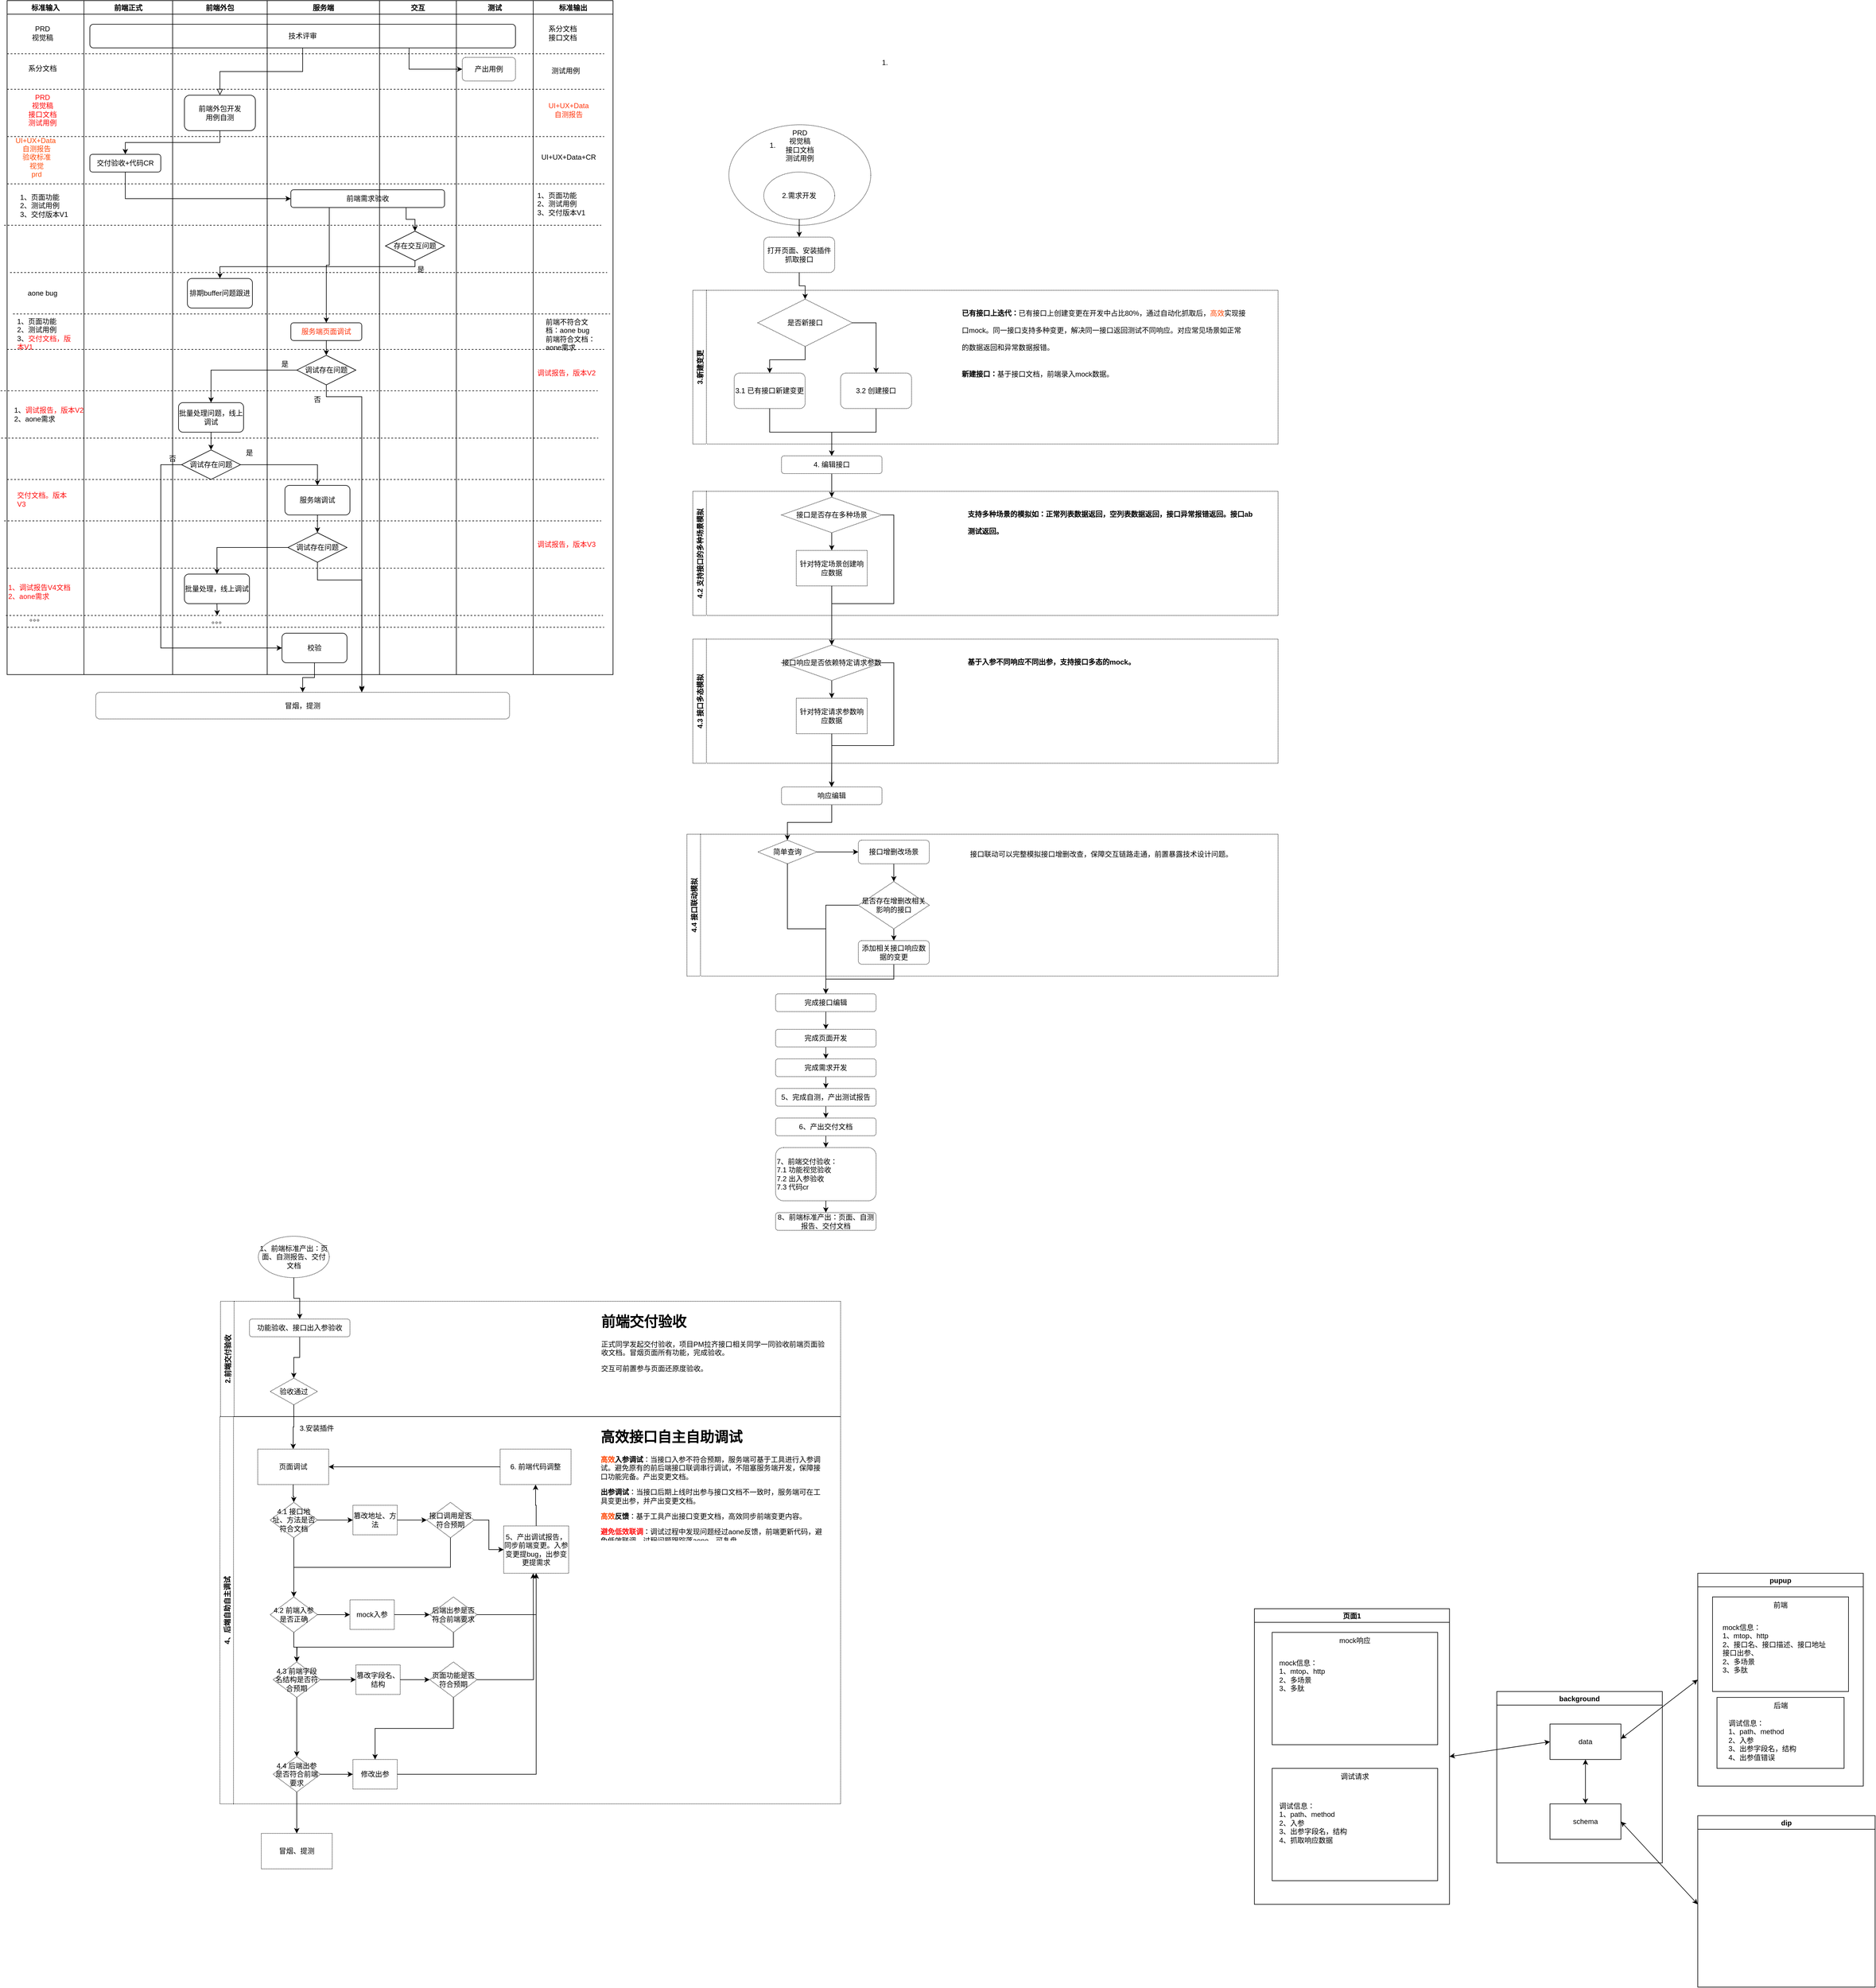 <mxfile version="15.9.4" type="github">
  <diagram id="C5RBs43oDa-KdzZeNtuy" name="Page-1">
    <mxGraphModel dx="1501" dy="809" grid="1" gridSize="10" guides="1" tooltips="1" connect="1" arrows="1" fold="1" page="1" pageScale="1" pageWidth="827" pageHeight="1169" math="0" shadow="0">
      <root>
        <mxCell id="WIyWlLk6GJQsqaUBKTNV-0" />
        <mxCell id="WIyWlLk6GJQsqaUBKTNV-1" parent="WIyWlLk6GJQsqaUBKTNV-0" />
        <mxCell id="WIyWlLk6GJQsqaUBKTNV-2" value="" style="rounded=0;html=1;jettySize=auto;orthogonalLoop=1;fontSize=11;endArrow=block;endFill=0;endSize=8;strokeWidth=1;shadow=0;labelBackgroundColor=none;edgeStyle=orthogonalEdgeStyle;entryX=0.5;entryY=0;entryDx=0;entryDy=0;" parent="WIyWlLk6GJQsqaUBKTNV-1" source="WIyWlLk6GJQsqaUBKTNV-3" target="Toa8bJAQONpsRSG5JDjS-0" edge="1">
          <mxGeometry relative="1" as="geometry">
            <mxPoint x="220" y="170" as="targetPoint" />
          </mxGeometry>
        </mxCell>
        <mxCell id="Toa8bJAQONpsRSG5JDjS-1" style="edgeStyle=orthogonalEdgeStyle;rounded=0;orthogonalLoop=1;jettySize=auto;html=1;exitX=0.5;exitY=1;exitDx=0;exitDy=0;entryX=0.5;entryY=0;entryDx=0;entryDy=0;" parent="WIyWlLk6GJQsqaUBKTNV-1" source="Toa8bJAQONpsRSG5JDjS-0" target="WIyWlLk6GJQsqaUBKTNV-7" edge="1">
          <mxGeometry relative="1" as="geometry" />
        </mxCell>
        <mxCell id="Toa8bJAQONpsRSG5JDjS-18" style="edgeStyle=orthogonalEdgeStyle;rounded=0;orthogonalLoop=1;jettySize=auto;html=1;exitX=0.25;exitY=1;exitDx=0;exitDy=0;entryX=0.5;entryY=0;entryDx=0;entryDy=0;" parent="WIyWlLk6GJQsqaUBKTNV-1" source="Toa8bJAQONpsRSG5JDjS-2" target="Toa8bJAQONpsRSG5JDjS-5" edge="1">
          <mxGeometry relative="1" as="geometry" />
        </mxCell>
        <mxCell id="Toa8bJAQONpsRSG5JDjS-21" style="edgeStyle=orthogonalEdgeStyle;rounded=0;orthogonalLoop=1;jettySize=auto;html=1;exitX=0.75;exitY=1;exitDx=0;exitDy=0;entryX=0.5;entryY=0;entryDx=0;entryDy=0;" parent="WIyWlLk6GJQsqaUBKTNV-1" source="Toa8bJAQONpsRSG5JDjS-2" target="Toa8bJAQONpsRSG5JDjS-20" edge="1">
          <mxGeometry relative="1" as="geometry" />
        </mxCell>
        <mxCell id="Toa8bJAQONpsRSG5JDjS-2" value="前端需求验收" style="rounded=1;whiteSpace=wrap;html=1;" parent="WIyWlLk6GJQsqaUBKTNV-1" vertex="1">
          <mxGeometry x="500" y="330" width="260" height="30" as="geometry" />
        </mxCell>
        <mxCell id="Toa8bJAQONpsRSG5JDjS-8" value="标准输入" style="swimlane;" parent="WIyWlLk6GJQsqaUBKTNV-1" vertex="1">
          <mxGeometry x="20" y="10" width="130" height="1140" as="geometry" />
        </mxCell>
        <mxCell id="Toa8bJAQONpsRSG5JDjS-48" value="UI+UX+Data&amp;nbsp;&lt;br&gt;自测报告&lt;br&gt;验收标准&lt;br&gt;视觉&lt;br&gt;prd" style="text;html=1;strokeColor=none;fillColor=none;align=center;verticalAlign=middle;whiteSpace=wrap;rounded=0;dashed=1;dashPattern=1 1;fontColor=#FF4A08;" parent="Toa8bJAQONpsRSG5JDjS-8" vertex="1">
          <mxGeometry x="20" y="240" width="60" height="50" as="geometry" />
        </mxCell>
        <mxCell id="Toa8bJAQONpsRSG5JDjS-66" value="PRD&lt;br&gt;视觉稿" style="text;html=1;strokeColor=none;fillColor=none;align=center;verticalAlign=middle;whiteSpace=wrap;rounded=0;dashed=1;dashPattern=1 1;" parent="Toa8bJAQONpsRSG5JDjS-8" vertex="1">
          <mxGeometry x="30" y="40" width="60" height="30" as="geometry" />
        </mxCell>
        <mxCell id="Toa8bJAQONpsRSG5JDjS-78" value="" style="endArrow=none;dashed=1;html=1;rounded=0;" parent="Toa8bJAQONpsRSG5JDjS-8" edge="1">
          <mxGeometry width="50" height="50" relative="1" as="geometry">
            <mxPoint y="90" as="sourcePoint" />
            <mxPoint x="1010" y="90" as="targetPoint" />
          </mxGeometry>
        </mxCell>
        <mxCell id="Toa8bJAQONpsRSG5JDjS-80" value="系分文档" style="text;html=1;strokeColor=none;fillColor=none;align=center;verticalAlign=middle;whiteSpace=wrap;rounded=0;dashed=1;dashPattern=1 1;" parent="Toa8bJAQONpsRSG5JDjS-8" vertex="1">
          <mxGeometry x="30" y="100" width="60" height="30" as="geometry" />
        </mxCell>
        <mxCell id="coyyOgCqXM8ooxdJUqRu-25" value="" style="endArrow=none;dashed=1;html=1;rounded=0;" parent="Toa8bJAQONpsRSG5JDjS-8" edge="1">
          <mxGeometry width="50" height="50" relative="1" as="geometry">
            <mxPoint y="810" as="sourcePoint" />
            <mxPoint x="1010" y="810" as="targetPoint" />
          </mxGeometry>
        </mxCell>
        <mxCell id="coyyOgCqXM8ooxdJUqRu-31" value="。。。" style="text;html=1;strokeColor=none;fillColor=none;align=center;verticalAlign=middle;whiteSpace=wrap;rounded=0;dashed=1;dashPattern=1 1;" parent="Toa8bJAQONpsRSG5JDjS-8" vertex="1">
          <mxGeometry x="20" y="1030" width="60" height="30" as="geometry" />
        </mxCell>
        <mxCell id="Toa8bJAQONpsRSG5JDjS-57" value="1、&lt;font color=&quot;#ff0f0f&quot;&gt;调试报告，版本V2&lt;/font&gt;&lt;br&gt;2、aone需求" style="text;html=1;strokeColor=none;fillColor=none;align=left;verticalAlign=middle;whiteSpace=wrap;rounded=0;dashed=1;dashPattern=1 1;" parent="Toa8bJAQONpsRSG5JDjS-8" vertex="1">
          <mxGeometry x="10" y="670" width="130" height="60" as="geometry" />
        </mxCell>
        <mxCell id="coyyOgCqXM8ooxdJUqRu-42" value="&lt;font color=&quot;#ff0f0f&quot;&gt;1、调试报告V4文档&lt;br&gt;2、aone需求&lt;/font&gt;" style="text;html=1;strokeColor=none;fillColor=none;align=left;verticalAlign=middle;whiteSpace=wrap;rounded=0;dashed=1;dashPattern=1 1;" parent="Toa8bJAQONpsRSG5JDjS-8" vertex="1">
          <mxGeometry y="970" width="130" height="60" as="geometry" />
        </mxCell>
        <mxCell id="Toa8bJAQONpsRSG5JDjS-33" value="aone bug" style="text;html=1;strokeColor=none;fillColor=none;align=center;verticalAlign=middle;whiteSpace=wrap;rounded=0;dashed=1;dashPattern=1 1;" parent="Toa8bJAQONpsRSG5JDjS-8" vertex="1">
          <mxGeometry x="30" y="480" width="60" height="30" as="geometry" />
        </mxCell>
        <mxCell id="coyyOgCqXM8ooxdJUqRu-44" value="&lt;font color=&quot;#ff0f0f&quot;&gt;交付文档。版本V3&lt;/font&gt;" style="text;html=1;strokeColor=none;fillColor=none;align=left;verticalAlign=middle;whiteSpace=wrap;rounded=0;dashed=1;dashPattern=1 1;" parent="Toa8bJAQONpsRSG5JDjS-8" vertex="1">
          <mxGeometry x="15" y="820" width="100" height="47" as="geometry" />
        </mxCell>
        <mxCell id="coyyOgCqXM8ooxdJUqRu-46" value="1、页面功能&lt;br&gt;2、测试用例&lt;br&gt;3、&lt;font color=&quot;#ff0f0f&quot;&gt;交付文档，版本V1&lt;/font&gt;" style="text;html=1;strokeColor=none;fillColor=none;align=left;verticalAlign=middle;whiteSpace=wrap;rounded=0;dashed=1;dashPattern=1 1;" parent="Toa8bJAQONpsRSG5JDjS-8" vertex="1">
          <mxGeometry x="15" y="540" width="100" height="47" as="geometry" />
        </mxCell>
        <mxCell id="Toa8bJAQONpsRSG5JDjS-9" value="前端正式" style="swimlane;" parent="WIyWlLk6GJQsqaUBKTNV-1" vertex="1">
          <mxGeometry x="150" y="10" width="150" height="1140" as="geometry" />
        </mxCell>
        <mxCell id="WIyWlLk6GJQsqaUBKTNV-7" value="交付验收+代码CR" style="rounded=1;whiteSpace=wrap;html=1;fontSize=12;glass=0;strokeWidth=1;shadow=0;" parent="Toa8bJAQONpsRSG5JDjS-9" vertex="1">
          <mxGeometry x="10" y="260" width="120" height="30" as="geometry" />
        </mxCell>
        <mxCell id="Toa8bJAQONpsRSG5JDjS-75" value="" style="endArrow=none;dashed=1;html=1;rounded=0;" parent="Toa8bJAQONpsRSG5JDjS-9" edge="1">
          <mxGeometry width="50" height="50" relative="1" as="geometry">
            <mxPoint x="-130" y="590" as="sourcePoint" />
            <mxPoint x="880" y="590" as="targetPoint" />
          </mxGeometry>
        </mxCell>
        <mxCell id="coyyOgCqXM8ooxdJUqRu-16" value="否" style="text;html=1;strokeColor=none;fillColor=none;align=center;verticalAlign=middle;whiteSpace=wrap;rounded=0;" parent="Toa8bJAQONpsRSG5JDjS-9" vertex="1">
          <mxGeometry x="120" y="760" width="60" height="30" as="geometry" />
        </mxCell>
        <mxCell id="Toa8bJAQONpsRSG5JDjS-11" value="服务端" style="swimlane;" parent="WIyWlLk6GJQsqaUBKTNV-1" vertex="1">
          <mxGeometry x="460" y="10" width="190" height="1140" as="geometry" />
        </mxCell>
        <mxCell id="Toa8bJAQONpsRSG5JDjS-6" value="调试存在问题" style="rhombus;whiteSpace=wrap;html=1;" parent="Toa8bJAQONpsRSG5JDjS-11" vertex="1">
          <mxGeometry x="50" y="600" width="100" height="50" as="geometry" />
        </mxCell>
        <mxCell id="Toa8bJAQONpsRSG5JDjS-71" value="" style="endArrow=none;dashed=1;html=1;rounded=0;" parent="Toa8bJAQONpsRSG5JDjS-11" edge="1">
          <mxGeometry width="50" height="50" relative="1" as="geometry">
            <mxPoint x="-440" y="310" as="sourcePoint" />
            <mxPoint x="570" y="310" as="targetPoint" />
          </mxGeometry>
        </mxCell>
        <mxCell id="Toa8bJAQONpsRSG5JDjS-72" value="" style="endArrow=none;dashed=1;html=1;rounded=0;" parent="Toa8bJAQONpsRSG5JDjS-11" edge="1">
          <mxGeometry width="50" height="50" relative="1" as="geometry">
            <mxPoint x="-445" y="380" as="sourcePoint" />
            <mxPoint x="565" y="380" as="targetPoint" />
          </mxGeometry>
        </mxCell>
        <mxCell id="WIyWlLk6GJQsqaUBKTNV-3" value="技术评审" style="rounded=1;whiteSpace=wrap;html=1;fontSize=12;glass=0;strokeWidth=1;shadow=0;" parent="Toa8bJAQONpsRSG5JDjS-11" vertex="1">
          <mxGeometry x="-300" y="40" width="720" height="40" as="geometry" />
        </mxCell>
        <mxCell id="Toa8bJAQONpsRSG5JDjS-5" value="服务端页面调试" style="rounded=1;whiteSpace=wrap;html=1;fontColor=#FF330A;" parent="Toa8bJAQONpsRSG5JDjS-11" vertex="1">
          <mxGeometry x="40" y="545" width="120" height="30" as="geometry" />
        </mxCell>
        <mxCell id="Toa8bJAQONpsRSG5JDjS-16" style="edgeStyle=orthogonalEdgeStyle;rounded=0;orthogonalLoop=1;jettySize=auto;html=1;exitX=0.5;exitY=1;exitDx=0;exitDy=0;entryX=0.5;entryY=0;entryDx=0;entryDy=0;" parent="Toa8bJAQONpsRSG5JDjS-11" source="Toa8bJAQONpsRSG5JDjS-5" target="Toa8bJAQONpsRSG5JDjS-6" edge="1">
          <mxGeometry relative="1" as="geometry" />
        </mxCell>
        <mxCell id="coyyOgCqXM8ooxdJUqRu-11" style="edgeStyle=orthogonalEdgeStyle;rounded=0;orthogonalLoop=1;jettySize=auto;html=1;exitX=0.5;exitY=1;exitDx=0;exitDy=0;entryX=0.5;entryY=0;entryDx=0;entryDy=0;" parent="Toa8bJAQONpsRSG5JDjS-11" source="coyyOgCqXM8ooxdJUqRu-8" target="coyyOgCqXM8ooxdJUqRu-10" edge="1">
          <mxGeometry relative="1" as="geometry" />
        </mxCell>
        <mxCell id="coyyOgCqXM8ooxdJUqRu-8" value="服务端调试" style="rounded=1;whiteSpace=wrap;html=1;" parent="Toa8bJAQONpsRSG5JDjS-11" vertex="1">
          <mxGeometry x="30" y="820" width="110" height="50" as="geometry" />
        </mxCell>
        <mxCell id="coyyOgCqXM8ooxdJUqRu-10" value="调试存在问题" style="rhombus;whiteSpace=wrap;html=1;" parent="Toa8bJAQONpsRSG5JDjS-11" vertex="1">
          <mxGeometry x="35" y="900" width="100" height="50" as="geometry" />
        </mxCell>
        <mxCell id="coyyOgCqXM8ooxdJUqRu-13" value="是" style="text;html=1;strokeColor=none;fillColor=none;align=center;verticalAlign=middle;whiteSpace=wrap;rounded=0;" parent="Toa8bJAQONpsRSG5JDjS-11" vertex="1">
          <mxGeometry y="600" width="60" height="30" as="geometry" />
        </mxCell>
        <mxCell id="coyyOgCqXM8ooxdJUqRu-17" value="否" style="text;html=1;strokeColor=none;fillColor=none;align=center;verticalAlign=middle;whiteSpace=wrap;rounded=0;" parent="Toa8bJAQONpsRSG5JDjS-11" vertex="1">
          <mxGeometry x="55" y="660" width="60" height="30" as="geometry" />
        </mxCell>
        <mxCell id="coyyOgCqXM8ooxdJUqRu-26" value="" style="endArrow=none;dashed=1;html=1;rounded=0;" parent="Toa8bJAQONpsRSG5JDjS-11" edge="1">
          <mxGeometry width="50" height="50" relative="1" as="geometry">
            <mxPoint x="-445" y="880" as="sourcePoint" />
            <mxPoint x="565" y="880" as="targetPoint" />
          </mxGeometry>
        </mxCell>
        <mxCell id="coyyOgCqXM8ooxdJUqRu-28" value="" style="endArrow=none;dashed=1;html=1;rounded=0;" parent="Toa8bJAQONpsRSG5JDjS-11" edge="1">
          <mxGeometry width="50" height="50" relative="1" as="geometry">
            <mxPoint x="-442" y="1040" as="sourcePoint" />
            <mxPoint x="568" y="1040" as="targetPoint" />
          </mxGeometry>
        </mxCell>
        <mxCell id="coyyOgCqXM8ooxdJUqRu-29" value="" style="endArrow=none;dashed=1;html=1;rounded=0;" parent="Toa8bJAQONpsRSG5JDjS-11" edge="1">
          <mxGeometry width="50" height="50" relative="1" as="geometry">
            <mxPoint x="-440" y="1060" as="sourcePoint" />
            <mxPoint x="570" y="1060" as="targetPoint" />
          </mxGeometry>
        </mxCell>
        <mxCell id="Toa8bJAQONpsRSG5JDjS-10" value="前端外包" style="swimlane;" parent="WIyWlLk6GJQsqaUBKTNV-1" vertex="1">
          <mxGeometry x="300" y="10" width="160" height="1140" as="geometry" />
        </mxCell>
        <mxCell id="Toa8bJAQONpsRSG5JDjS-0" value="前端外包开发&lt;br&gt;用例自测" style="rounded=1;whiteSpace=wrap;html=1;" parent="Toa8bJAQONpsRSG5JDjS-10" vertex="1">
          <mxGeometry x="20" y="160" width="120" height="60" as="geometry" />
        </mxCell>
        <mxCell id="Toa8bJAQONpsRSG5JDjS-73" value="" style="endArrow=none;dashed=1;html=1;rounded=0;" parent="Toa8bJAQONpsRSG5JDjS-10" edge="1">
          <mxGeometry width="50" height="50" relative="1" as="geometry">
            <mxPoint x="-275" y="460" as="sourcePoint" />
            <mxPoint x="735" y="460" as="targetPoint" />
          </mxGeometry>
        </mxCell>
        <mxCell id="coyyOgCqXM8ooxdJUqRu-0" value="排期buffer问题跟进" style="rounded=1;whiteSpace=wrap;html=1;" parent="Toa8bJAQONpsRSG5JDjS-10" vertex="1">
          <mxGeometry x="25" y="470" width="110" height="50" as="geometry" />
        </mxCell>
        <mxCell id="Toa8bJAQONpsRSG5JDjS-7" value="批量处理问题，线上调试" style="rounded=1;whiteSpace=wrap;html=1;" parent="Toa8bJAQONpsRSG5JDjS-10" vertex="1">
          <mxGeometry x="10" y="680" width="110" height="50" as="geometry" />
        </mxCell>
        <mxCell id="coyyOgCqXM8ooxdJUqRu-5" value="调试存在问题" style="rhombus;whiteSpace=wrap;html=1;" parent="Toa8bJAQONpsRSG5JDjS-10" vertex="1">
          <mxGeometry x="15" y="760" width="100" height="50" as="geometry" />
        </mxCell>
        <mxCell id="coyyOgCqXM8ooxdJUqRu-7" style="edgeStyle=orthogonalEdgeStyle;rounded=0;orthogonalLoop=1;jettySize=auto;html=1;exitX=0.5;exitY=1;exitDx=0;exitDy=0;entryX=0.5;entryY=0;entryDx=0;entryDy=0;" parent="Toa8bJAQONpsRSG5JDjS-10" source="Toa8bJAQONpsRSG5JDjS-7" target="coyyOgCqXM8ooxdJUqRu-5" edge="1">
          <mxGeometry relative="1" as="geometry" />
        </mxCell>
        <mxCell id="coyyOgCqXM8ooxdJUqRu-14" value="是" style="text;html=1;strokeColor=none;fillColor=none;align=center;verticalAlign=middle;whiteSpace=wrap;rounded=0;" parent="Toa8bJAQONpsRSG5JDjS-10" vertex="1">
          <mxGeometry x="100" y="750" width="60" height="30" as="geometry" />
        </mxCell>
        <mxCell id="coyyOgCqXM8ooxdJUqRu-22" value="批量处理，线上调试" style="rounded=1;whiteSpace=wrap;html=1;" parent="Toa8bJAQONpsRSG5JDjS-10" vertex="1">
          <mxGeometry x="20" y="970" width="110" height="50" as="geometry" />
        </mxCell>
        <mxCell id="coyyOgCqXM8ooxdJUqRu-27" value="" style="endArrow=none;dashed=1;html=1;rounded=0;" parent="Toa8bJAQONpsRSG5JDjS-10" edge="1">
          <mxGeometry width="50" height="50" relative="1" as="geometry">
            <mxPoint x="-280" y="960" as="sourcePoint" />
            <mxPoint x="730" y="960" as="targetPoint" />
          </mxGeometry>
        </mxCell>
        <mxCell id="coyyOgCqXM8ooxdJUqRu-30" value="。。。" style="text;html=1;strokeColor=none;fillColor=none;align=center;verticalAlign=middle;whiteSpace=wrap;rounded=0;dashed=1;dashPattern=1 1;" parent="Toa8bJAQONpsRSG5JDjS-10" vertex="1">
          <mxGeometry x="48" y="1034" width="60" height="30" as="geometry" />
        </mxCell>
        <mxCell id="Toa8bJAQONpsRSG5JDjS-12" value="交互" style="swimlane;" parent="WIyWlLk6GJQsqaUBKTNV-1" vertex="1">
          <mxGeometry x="650" y="10" width="130" height="1140" as="geometry" />
        </mxCell>
        <mxCell id="Toa8bJAQONpsRSG5JDjS-20" value="存在交互问题" style="rhombus;whiteSpace=wrap;html=1;" parent="Toa8bJAQONpsRSG5JDjS-12" vertex="1">
          <mxGeometry x="10" y="390" width="100" height="50" as="geometry" />
        </mxCell>
        <mxCell id="Toa8bJAQONpsRSG5JDjS-76" value="" style="endArrow=none;dashed=1;html=1;rounded=0;" parent="Toa8bJAQONpsRSG5JDjS-12" edge="1">
          <mxGeometry width="50" height="50" relative="1" as="geometry">
            <mxPoint x="-641" y="660" as="sourcePoint" />
            <mxPoint x="369" y="660" as="targetPoint" />
          </mxGeometry>
        </mxCell>
        <mxCell id="coyyOgCqXM8ooxdJUqRu-3" value="" style="endArrow=none;dashed=1;html=1;rounded=0;" parent="Toa8bJAQONpsRSG5JDjS-12" edge="1">
          <mxGeometry width="50" height="50" relative="1" as="geometry">
            <mxPoint x="-640" y="740" as="sourcePoint" />
            <mxPoint x="370" y="740" as="targetPoint" />
          </mxGeometry>
        </mxCell>
        <mxCell id="coyyOgCqXM8ooxdJUqRu-12" value="是" style="text;html=1;strokeColor=none;fillColor=none;align=center;verticalAlign=middle;whiteSpace=wrap;rounded=0;" parent="Toa8bJAQONpsRSG5JDjS-12" vertex="1">
          <mxGeometry x="40" y="440" width="60" height="30" as="geometry" />
        </mxCell>
        <mxCell id="Toa8bJAQONpsRSG5JDjS-74" value="" style="endArrow=none;dashed=1;html=1;rounded=0;" parent="Toa8bJAQONpsRSG5JDjS-12" edge="1">
          <mxGeometry width="50" height="50" relative="1" as="geometry">
            <mxPoint x="-620" y="530" as="sourcePoint" />
            <mxPoint x="390" y="530" as="targetPoint" />
          </mxGeometry>
        </mxCell>
        <mxCell id="Toa8bJAQONpsRSG5JDjS-14" style="edgeStyle=orthogonalEdgeStyle;rounded=0;orthogonalLoop=1;jettySize=auto;html=1;exitX=0.5;exitY=1;exitDx=0;exitDy=0;entryX=0;entryY=0.5;entryDx=0;entryDy=0;" parent="WIyWlLk6GJQsqaUBKTNV-1" source="WIyWlLk6GJQsqaUBKTNV-7" target="Toa8bJAQONpsRSG5JDjS-2" edge="1">
          <mxGeometry relative="1" as="geometry" />
        </mxCell>
        <mxCell id="Toa8bJAQONpsRSG5JDjS-17" value="标准输出" style="swimlane;" parent="WIyWlLk6GJQsqaUBKTNV-1" vertex="1">
          <mxGeometry x="910" y="10" width="135" height="1140" as="geometry" />
        </mxCell>
        <mxCell id="Toa8bJAQONpsRSG5JDjS-24" value="UI+UX+Data&lt;br&gt;自测报告" style="text;html=1;strokeColor=none;fillColor=none;align=center;verticalAlign=middle;whiteSpace=wrap;rounded=0;fontColor=#FF370F;" parent="Toa8bJAQONpsRSG5JDjS-17" vertex="1">
          <mxGeometry x="30" y="170" width="60" height="30" as="geometry" />
        </mxCell>
        <mxCell id="Toa8bJAQONpsRSG5JDjS-35" value="&lt;div style=&quot;text-align: left&quot;&gt;&lt;span&gt;前端不符合文档：aone bug&lt;/span&gt;&lt;/div&gt;&lt;div style=&quot;text-align: left&quot;&gt;&lt;span&gt;前端符合文档：&lt;/span&gt;&lt;/div&gt;&lt;div style=&quot;text-align: left&quot;&gt;&lt;span&gt;aone需求&lt;/span&gt;&lt;/div&gt;" style="text;html=1;strokeColor=none;fillColor=none;align=center;verticalAlign=middle;whiteSpace=wrap;rounded=0;dashed=1;dashPattern=1 1;" parent="Toa8bJAQONpsRSG5JDjS-17" vertex="1">
          <mxGeometry x="20" y="530" width="90" height="70" as="geometry" />
        </mxCell>
        <mxCell id="Toa8bJAQONpsRSG5JDjS-47" value="UI+UX+Data+CR" style="text;html=1;strokeColor=none;fillColor=none;align=center;verticalAlign=middle;whiteSpace=wrap;rounded=0;dashed=1;dashPattern=1 1;" parent="Toa8bJAQONpsRSG5JDjS-17" vertex="1">
          <mxGeometry x="30" y="250" width="60" height="30" as="geometry" />
        </mxCell>
        <mxCell id="Toa8bJAQONpsRSG5JDjS-67" value="系分文档&lt;br&gt;接口文档" style="text;html=1;strokeColor=none;fillColor=none;align=center;verticalAlign=middle;whiteSpace=wrap;rounded=0;dashed=1;dashPattern=1 1;" parent="Toa8bJAQONpsRSG5JDjS-17" vertex="1">
          <mxGeometry x="20" y="40" width="60" height="30" as="geometry" />
        </mxCell>
        <mxCell id="Toa8bJAQONpsRSG5JDjS-68" value="PRD&lt;br&gt;视觉稿&lt;br&gt;接口文档&lt;br&gt;测试用例" style="text;html=1;strokeColor=none;fillColor=none;align=center;verticalAlign=middle;whiteSpace=wrap;rounded=0;dashed=1;dashPattern=1 1;fontColor=#FF0505;" parent="Toa8bJAQONpsRSG5JDjS-17" vertex="1">
          <mxGeometry x="-860" y="160" width="60" height="50" as="geometry" />
        </mxCell>
        <mxCell id="Toa8bJAQONpsRSG5JDjS-81" value="测试用例" style="text;html=1;strokeColor=none;fillColor=none;align=center;verticalAlign=middle;whiteSpace=wrap;rounded=0;dashed=1;dashPattern=1 1;" parent="Toa8bJAQONpsRSG5JDjS-17" vertex="1">
          <mxGeometry x="25" y="104" width="60" height="30" as="geometry" />
        </mxCell>
        <mxCell id="Toa8bJAQONpsRSG5JDjS-70" value="" style="endArrow=none;dashed=1;html=1;rounded=0;" parent="Toa8bJAQONpsRSG5JDjS-17" edge="1">
          <mxGeometry width="50" height="50" relative="1" as="geometry">
            <mxPoint x="-890" y="230" as="sourcePoint" />
            <mxPoint x="120" y="230" as="targetPoint" />
          </mxGeometry>
        </mxCell>
        <mxCell id="coyyOgCqXM8ooxdJUqRu-43" value="1、页面功能&lt;br&gt;2、测试用例&lt;br&gt;3、交付版本V1" style="text;html=1;strokeColor=none;fillColor=none;align=left;verticalAlign=middle;whiteSpace=wrap;rounded=0;dashed=1;dashPattern=1 1;" parent="Toa8bJAQONpsRSG5JDjS-17" vertex="1">
          <mxGeometry x="5" y="320" width="100" height="47" as="geometry" />
        </mxCell>
        <mxCell id="coyyOgCqXM8ooxdJUqRu-48" value="&lt;font color=&quot;#ff0f0f&quot;&gt;调试报告，版本V2&lt;/font&gt;" style="text;html=1;strokeColor=none;fillColor=none;align=left;verticalAlign=middle;whiteSpace=wrap;rounded=0;dashed=1;dashPattern=1 1;" parent="Toa8bJAQONpsRSG5JDjS-17" vertex="1">
          <mxGeometry x="5" y="600" width="130" height="60" as="geometry" />
        </mxCell>
        <mxCell id="coyyOgCqXM8ooxdJUqRu-49" value="&lt;font color=&quot;#ff0f0f&quot;&gt;调试报告，版本V3&lt;/font&gt;" style="text;html=1;strokeColor=none;fillColor=none;align=left;verticalAlign=middle;whiteSpace=wrap;rounded=0;dashed=1;dashPattern=1 1;" parent="Toa8bJAQONpsRSG5JDjS-17" vertex="1">
          <mxGeometry x="5" y="890" width="130" height="60" as="geometry" />
        </mxCell>
        <mxCell id="Toa8bJAQONpsRSG5JDjS-39" value="测试" style="swimlane;" parent="WIyWlLk6GJQsqaUBKTNV-1" vertex="1">
          <mxGeometry x="780" y="10" width="130" height="1140" as="geometry" />
        </mxCell>
        <mxCell id="Toa8bJAQONpsRSG5JDjS-49" value="1、页面功能&lt;br&gt;2、测试用例&lt;br&gt;3、交付版本V1" style="text;html=1;strokeColor=none;fillColor=none;align=left;verticalAlign=middle;whiteSpace=wrap;rounded=0;dashed=1;dashPattern=1 1;" parent="Toa8bJAQONpsRSG5JDjS-39" vertex="1">
          <mxGeometry x="-740" y="323" width="100" height="47" as="geometry" />
        </mxCell>
        <mxCell id="Toa8bJAQONpsRSG5JDjS-77" value="产出用例" style="rounded=1;whiteSpace=wrap;html=1;dashed=1;dashPattern=1 1;align=center;" parent="Toa8bJAQONpsRSG5JDjS-39" vertex="1">
          <mxGeometry x="10" y="96" width="90" height="40" as="geometry" />
        </mxCell>
        <mxCell id="Toa8bJAQONpsRSG5JDjS-53" style="edgeStyle=orthogonalEdgeStyle;rounded=0;orthogonalLoop=1;jettySize=auto;html=1;exitX=0.5;exitY=1;exitDx=0;exitDy=0;" parent="WIyWlLk6GJQsqaUBKTNV-1" source="Toa8bJAQONpsRSG5JDjS-6" target="Toa8bJAQONpsRSG5JDjS-43" edge="1">
          <mxGeometry relative="1" as="geometry">
            <Array as="points">
              <mxPoint x="560" y="680" />
              <mxPoint x="620" y="680" />
            </Array>
          </mxGeometry>
        </mxCell>
        <mxCell id="Toa8bJAQONpsRSG5JDjS-69" value="" style="endArrow=none;dashed=1;html=1;rounded=0;" parent="WIyWlLk6GJQsqaUBKTNV-1" edge="1">
          <mxGeometry width="50" height="50" relative="1" as="geometry">
            <mxPoint x="20" y="160" as="sourcePoint" />
            <mxPoint x="1030" y="160" as="targetPoint" />
          </mxGeometry>
        </mxCell>
        <mxCell id="Toa8bJAQONpsRSG5JDjS-79" style="edgeStyle=orthogonalEdgeStyle;rounded=0;orthogonalLoop=1;jettySize=auto;html=1;exitX=0.75;exitY=1;exitDx=0;exitDy=0;entryX=0;entryY=0.5;entryDx=0;entryDy=0;" parent="WIyWlLk6GJQsqaUBKTNV-1" source="WIyWlLk6GJQsqaUBKTNV-3" target="Toa8bJAQONpsRSG5JDjS-77" edge="1">
          <mxGeometry relative="1" as="geometry" />
        </mxCell>
        <mxCell id="Toa8bJAQONpsRSG5JDjS-83" value="PRD&lt;br&gt;视觉稿&lt;br&gt;接口文档&lt;br&gt;测试用例" style="ellipse;whiteSpace=wrap;html=1;dashed=1;dashPattern=1 1;fontColor=#000000;align=center;verticalAlign=top;" parent="WIyWlLk6GJQsqaUBKTNV-1" vertex="1">
          <mxGeometry x="1241" y="220" width="240" height="170" as="geometry" />
        </mxCell>
        <mxCell id="Toa8bJAQONpsRSG5JDjS-94" style="edgeStyle=orthogonalEdgeStyle;rounded=0;orthogonalLoop=1;jettySize=auto;html=1;exitX=0.5;exitY=1;exitDx=0;exitDy=0;fontColor=#000000;" parent="WIyWlLk6GJQsqaUBKTNV-1" source="Toa8bJAQONpsRSG5JDjS-84" target="Toa8bJAQONpsRSG5JDjS-86" edge="1">
          <mxGeometry relative="1" as="geometry" />
        </mxCell>
        <mxCell id="Toa8bJAQONpsRSG5JDjS-84" value="打开页面、安装插件抓取接口" style="rounded=1;whiteSpace=wrap;html=1;dashed=1;dashPattern=1 1;fontColor=#000000;align=center;" parent="WIyWlLk6GJQsqaUBKTNV-1" vertex="1">
          <mxGeometry x="1300" y="410" width="120" height="60" as="geometry" />
        </mxCell>
        <mxCell id="Toa8bJAQONpsRSG5JDjS-95" style="edgeStyle=orthogonalEdgeStyle;rounded=0;orthogonalLoop=1;jettySize=auto;html=1;exitX=0.5;exitY=1;exitDx=0;exitDy=0;fontColor=#000000;" parent="WIyWlLk6GJQsqaUBKTNV-1" source="Toa8bJAQONpsRSG5JDjS-85" target="Toa8bJAQONpsRSG5JDjS-84" edge="1">
          <mxGeometry relative="1" as="geometry" />
        </mxCell>
        <mxCell id="Toa8bJAQONpsRSG5JDjS-85" value="2.需求开发" style="ellipse;whiteSpace=wrap;html=1;dashed=1;dashPattern=1 1;fontColor=#000000;align=center;" parent="WIyWlLk6GJQsqaUBKTNV-1" vertex="1">
          <mxGeometry x="1300" y="300" width="120" height="80" as="geometry" />
        </mxCell>
        <mxCell id="Toa8bJAQONpsRSG5JDjS-90" style="edgeStyle=orthogonalEdgeStyle;rounded=0;orthogonalLoop=1;jettySize=auto;html=1;exitX=0.5;exitY=1;exitDx=0;exitDy=0;fontColor=#000000;" parent="WIyWlLk6GJQsqaUBKTNV-1" source="Toa8bJAQONpsRSG5JDjS-86" target="Toa8bJAQONpsRSG5JDjS-88" edge="1">
          <mxGeometry relative="1" as="geometry" />
        </mxCell>
        <mxCell id="Toa8bJAQONpsRSG5JDjS-91" style="edgeStyle=orthogonalEdgeStyle;rounded=0;orthogonalLoop=1;jettySize=auto;html=1;exitX=1;exitY=0.5;exitDx=0;exitDy=0;fontColor=#000000;" parent="WIyWlLk6GJQsqaUBKTNV-1" source="Toa8bJAQONpsRSG5JDjS-86" target="Toa8bJAQONpsRSG5JDjS-87" edge="1">
          <mxGeometry relative="1" as="geometry" />
        </mxCell>
        <mxCell id="Toa8bJAQONpsRSG5JDjS-86" value="是否新接口" style="rhombus;whiteSpace=wrap;html=1;dashed=1;dashPattern=1 1;fontColor=#000000;align=center;" parent="WIyWlLk6GJQsqaUBKTNV-1" vertex="1">
          <mxGeometry x="1290" y="515" width="160" height="80" as="geometry" />
        </mxCell>
        <mxCell id="Toa8bJAQONpsRSG5JDjS-93" style="edgeStyle=orthogonalEdgeStyle;rounded=0;orthogonalLoop=1;jettySize=auto;html=1;exitX=0.5;exitY=1;exitDx=0;exitDy=0;fontColor=#000000;entryX=0.5;entryY=0;entryDx=0;entryDy=0;" parent="WIyWlLk6GJQsqaUBKTNV-1" source="Toa8bJAQONpsRSG5JDjS-87" target="Toa8bJAQONpsRSG5JDjS-109" edge="1">
          <mxGeometry relative="1" as="geometry">
            <mxPoint x="1420" y="770" as="targetPoint" />
          </mxGeometry>
        </mxCell>
        <mxCell id="Toa8bJAQONpsRSG5JDjS-87" value="3.2 创建接口" style="rounded=1;whiteSpace=wrap;html=1;dashed=1;dashPattern=1 1;fontColor=#000000;align=center;" parent="WIyWlLk6GJQsqaUBKTNV-1" vertex="1">
          <mxGeometry x="1430" y="640" width="120" height="60" as="geometry" />
        </mxCell>
        <mxCell id="Toa8bJAQONpsRSG5JDjS-92" style="edgeStyle=orthogonalEdgeStyle;rounded=0;orthogonalLoop=1;jettySize=auto;html=1;exitX=0.5;exitY=1;exitDx=0;exitDy=0;entryX=0.5;entryY=0;entryDx=0;entryDy=0;fontColor=#000000;" parent="WIyWlLk6GJQsqaUBKTNV-1" source="Toa8bJAQONpsRSG5JDjS-88" target="Toa8bJAQONpsRSG5JDjS-109" edge="1">
          <mxGeometry relative="1" as="geometry">
            <mxPoint x="1420" y="760" as="targetPoint" />
            <Array as="points">
              <mxPoint x="1310" y="740" />
              <mxPoint x="1415" y="740" />
            </Array>
          </mxGeometry>
        </mxCell>
        <mxCell id="Toa8bJAQONpsRSG5JDjS-88" value="3.1 已有接口新建变更" style="rounded=1;whiteSpace=wrap;html=1;dashed=1;dashPattern=1 1;fontColor=#000000;align=center;" parent="WIyWlLk6GJQsqaUBKTNV-1" vertex="1">
          <mxGeometry x="1250" y="640" width="120" height="60" as="geometry" />
        </mxCell>
        <mxCell id="Toa8bJAQONpsRSG5JDjS-99" style="edgeStyle=orthogonalEdgeStyle;rounded=0;orthogonalLoop=1;jettySize=auto;html=1;exitX=0.5;exitY=1;exitDx=0;exitDy=0;fontColor=#000000;" parent="WIyWlLk6GJQsqaUBKTNV-1" source="Toa8bJAQONpsRSG5JDjS-97" target="Toa8bJAQONpsRSG5JDjS-98" edge="1">
          <mxGeometry relative="1" as="geometry" />
        </mxCell>
        <mxCell id="Toa8bJAQONpsRSG5JDjS-97" value="响应编辑" style="rounded=1;whiteSpace=wrap;html=1;dashed=1;dashPattern=1 1;fontColor=#000000;align=center;verticalAlign=middle;" parent="WIyWlLk6GJQsqaUBKTNV-1" vertex="1">
          <mxGeometry x="1330" y="1340" width="170" height="30" as="geometry" />
        </mxCell>
        <mxCell id="Toa8bJAQONpsRSG5JDjS-101" style="edgeStyle=orthogonalEdgeStyle;rounded=0;orthogonalLoop=1;jettySize=auto;html=1;exitX=0.5;exitY=1;exitDx=0;exitDy=0;fontColor=#000000;entryX=0.5;entryY=0;entryDx=0;entryDy=0;" parent="WIyWlLk6GJQsqaUBKTNV-1" source="Toa8bJAQONpsRSG5JDjS-98" target="Toa8bJAQONpsRSG5JDjS-112" edge="1">
          <mxGeometry relative="1" as="geometry">
            <mxPoint x="1300.0" y="1520" as="targetPoint" />
          </mxGeometry>
        </mxCell>
        <mxCell id="Toa8bJAQONpsRSG5JDjS-104" style="edgeStyle=orthogonalEdgeStyle;rounded=0;orthogonalLoop=1;jettySize=auto;html=1;exitX=1;exitY=0.5;exitDx=0;exitDy=0;entryX=0;entryY=0.5;entryDx=0;entryDy=0;fontColor=#000000;" parent="WIyWlLk6GJQsqaUBKTNV-1" source="Toa8bJAQONpsRSG5JDjS-98" target="Toa8bJAQONpsRSG5JDjS-103" edge="1">
          <mxGeometry relative="1" as="geometry" />
        </mxCell>
        <mxCell id="Toa8bJAQONpsRSG5JDjS-98" value="简单查询" style="rhombus;whiteSpace=wrap;html=1;dashed=1;dashPattern=1 1;fontColor=#000000;align=center;verticalAlign=middle;" parent="WIyWlLk6GJQsqaUBKTNV-1" vertex="1">
          <mxGeometry x="1290" y="1430" width="100" height="40" as="geometry" />
        </mxCell>
        <mxCell id="coyyOgCqXM8ooxdJUqRu-60" style="edgeStyle=orthogonalEdgeStyle;rounded=0;orthogonalLoop=1;jettySize=auto;html=1;exitX=0.5;exitY=1;exitDx=0;exitDy=0;fontColor=#FF0F0F;" parent="WIyWlLk6GJQsqaUBKTNV-1" source="Toa8bJAQONpsRSG5JDjS-103" target="Toa8bJAQONpsRSG5JDjS-107" edge="1">
          <mxGeometry relative="1" as="geometry" />
        </mxCell>
        <mxCell id="Toa8bJAQONpsRSG5JDjS-103" value="接口增删改场景" style="rounded=1;whiteSpace=wrap;html=1;dashed=1;dashPattern=1 1;fontColor=#000000;align=center;verticalAlign=middle;" parent="WIyWlLk6GJQsqaUBKTNV-1" vertex="1">
          <mxGeometry x="1460" y="1430" width="120" height="40" as="geometry" />
        </mxCell>
        <mxCell id="Toa8bJAQONpsRSG5JDjS-115" style="edgeStyle=orthogonalEdgeStyle;rounded=0;orthogonalLoop=1;jettySize=auto;html=1;exitX=0;exitY=0.5;exitDx=0;exitDy=0;fontColor=#000000;entryX=0.5;entryY=0;entryDx=0;entryDy=0;" parent="WIyWlLk6GJQsqaUBKTNV-1" source="Toa8bJAQONpsRSG5JDjS-107" target="Toa8bJAQONpsRSG5JDjS-112" edge="1">
          <mxGeometry relative="1" as="geometry">
            <mxPoint x="1420" y="1790.0" as="targetPoint" />
          </mxGeometry>
        </mxCell>
        <mxCell id="Toa8bJAQONpsRSG5JDjS-114" style="edgeStyle=orthogonalEdgeStyle;rounded=0;orthogonalLoop=1;jettySize=auto;html=1;exitX=0.5;exitY=1;exitDx=0;exitDy=0;fontColor=#000000;entryX=0.5;entryY=0;entryDx=0;entryDy=0;" parent="WIyWlLk6GJQsqaUBKTNV-1" source="Toa8bJAQONpsRSG5JDjS-108" target="Toa8bJAQONpsRSG5JDjS-112" edge="1">
          <mxGeometry relative="1" as="geometry">
            <mxPoint x="1420" y="1790.0" as="targetPoint" />
          </mxGeometry>
        </mxCell>
        <mxCell id="coyyOgCqXM8ooxdJUqRu-57" style="edgeStyle=orthogonalEdgeStyle;rounded=0;orthogonalLoop=1;jettySize=auto;html=1;exitX=0.5;exitY=1;exitDx=0;exitDy=0;entryX=0.5;entryY=0;entryDx=0;entryDy=0;fontColor=#FF0F0F;" parent="WIyWlLk6GJQsqaUBKTNV-1" source="Toa8bJAQONpsRSG5JDjS-109" target="coyyOgCqXM8ooxdJUqRu-53" edge="1">
          <mxGeometry relative="1" as="geometry" />
        </mxCell>
        <mxCell id="Toa8bJAQONpsRSG5JDjS-109" value="4. 编辑接口" style="rounded=1;whiteSpace=wrap;html=1;dashed=1;dashPattern=1 1;fontColor=#000000;align=center;verticalAlign=middle;" parent="WIyWlLk6GJQsqaUBKTNV-1" vertex="1">
          <mxGeometry x="1330" y="780" width="170" height="30" as="geometry" />
        </mxCell>
        <mxCell id="Toa8bJAQONpsRSG5JDjS-163" value="" style="edgeStyle=orthogonalEdgeStyle;rounded=0;orthogonalLoop=1;jettySize=auto;html=1;fontColor=#FF0F0F;entryX=0.5;entryY=0;entryDx=0;entryDy=0;" parent="WIyWlLk6GJQsqaUBKTNV-1" source="Toa8bJAQONpsRSG5JDjS-112" target="Toa8bJAQONpsRSG5JDjS-164" edge="1">
          <mxGeometry relative="1" as="geometry">
            <mxPoint x="1420" y="1740" as="targetPoint" />
          </mxGeometry>
        </mxCell>
        <mxCell id="Toa8bJAQONpsRSG5JDjS-112" value="完成接口编辑" style="rounded=1;whiteSpace=wrap;html=1;dashed=1;dashPattern=1 1;fontColor=#000000;align=center;verticalAlign=middle;" parent="WIyWlLk6GJQsqaUBKTNV-1" vertex="1">
          <mxGeometry x="1320" y="1690" width="170" height="30" as="geometry" />
        </mxCell>
        <mxCell id="Toa8bJAQONpsRSG5JDjS-118" value="" style="edgeStyle=orthogonalEdgeStyle;rounded=0;orthogonalLoop=1;jettySize=auto;html=1;fontColor=#000000;" parent="WIyWlLk6GJQsqaUBKTNV-1" source="Toa8bJAQONpsRSG5JDjS-116" target="Toa8bJAQONpsRSG5JDjS-117" edge="1">
          <mxGeometry relative="1" as="geometry" />
        </mxCell>
        <mxCell id="Toa8bJAQONpsRSG5JDjS-121" style="edgeStyle=orthogonalEdgeStyle;rounded=0;orthogonalLoop=1;jettySize=auto;html=1;exitX=1;exitY=0.5;exitDx=0;exitDy=0;fontColor=#000000;" parent="WIyWlLk6GJQsqaUBKTNV-1" source="Toa8bJAQONpsRSG5JDjS-116" target="Toa8bJAQONpsRSG5JDjS-97" edge="1">
          <mxGeometry relative="1" as="geometry">
            <mxPoint x="1500" y="1290" as="targetPoint" />
            <Array as="points">
              <mxPoint x="1520" y="1130" />
              <mxPoint x="1520" y="1270" />
              <mxPoint x="1415" y="1270" />
            </Array>
          </mxGeometry>
        </mxCell>
        <mxCell id="Toa8bJAQONpsRSG5JDjS-116" value="接口响应是否依赖特定请求参数" style="rhombus;whiteSpace=wrap;html=1;dashed=1;dashPattern=1 1;fontColor=#000000;align=center;verticalAlign=middle;" parent="WIyWlLk6GJQsqaUBKTNV-1" vertex="1">
          <mxGeometry x="1330" y="1100" width="170" height="60" as="geometry" />
        </mxCell>
        <mxCell id="Toa8bJAQONpsRSG5JDjS-122" style="edgeStyle=orthogonalEdgeStyle;rounded=0;orthogonalLoop=1;jettySize=auto;html=1;exitX=0.5;exitY=1;exitDx=0;exitDy=0;fontColor=#000000;" parent="WIyWlLk6GJQsqaUBKTNV-1" source="Toa8bJAQONpsRSG5JDjS-117" edge="1">
          <mxGeometry relative="1" as="geometry">
            <mxPoint x="1414.667" y="1340" as="targetPoint" />
          </mxGeometry>
        </mxCell>
        <mxCell id="Toa8bJAQONpsRSG5JDjS-117" value="针对特定请求参数响应数据" style="whiteSpace=wrap;html=1;dashed=1;dashPattern=1 1;fontColor=#000000;" parent="WIyWlLk6GJQsqaUBKTNV-1" vertex="1">
          <mxGeometry x="1355" y="1190" width="120" height="60" as="geometry" />
        </mxCell>
        <mxCell id="Toa8bJAQONpsRSG5JDjS-124" value="3.新建变更" style="swimlane;horizontal=0;dashed=1;dashPattern=1 1;fontColor=#000000;align=center;verticalAlign=middle;" parent="WIyWlLk6GJQsqaUBKTNV-1" vertex="1">
          <mxGeometry x="1180" y="500" width="990" height="260" as="geometry" />
        </mxCell>
        <mxCell id="Toa8bJAQONpsRSG5JDjS-129" value="&lt;h1&gt;&lt;b style=&quot;font-size: 12px&quot;&gt;已有接口上迭代：&lt;/b&gt;&lt;span style=&quot;font-size: 12px ; font-weight: normal&quot;&gt;已有接口上创建变更在开发中占比80%，通过自动化抓取后，&lt;font color=&quot;#ff4a08&quot;&gt;高效&lt;/font&gt;实现接口mock。同一接口支持多种变更，解决同一接口返回测试不同响应。对应常见场景如正常的数据返回和异常数据报错。&lt;/span&gt;&lt;b style=&quot;font-size: 12px&quot;&gt;&lt;br&gt;&lt;/b&gt;&lt;/h1&gt;&lt;h1&gt;&lt;b style=&quot;font-size: 12px&quot;&gt;新建接口：&lt;/b&gt;&lt;span style=&quot;font-size: 12px ; font-weight: 400&quot;&gt;基于接口文档，前端录入mock数据。&lt;/span&gt;&lt;br&gt;&lt;/h1&gt;" style="text;html=1;strokeColor=none;fillColor=none;spacing=5;spacingTop=-20;whiteSpace=wrap;overflow=hidden;rounded=0;dashed=1;dashPattern=1 1;fontColor=#000000;align=left;verticalAlign=top;" parent="Toa8bJAQONpsRSG5JDjS-124" vertex="1">
          <mxGeometry x="450" y="15" width="490" height="195" as="geometry" />
        </mxCell>
        <mxCell id="Toa8bJAQONpsRSG5JDjS-125" value="4.3 接口多态模拟" style="swimlane;horizontal=0;dashed=1;dashPattern=1 1;fontColor=#000000;align=center;verticalAlign=middle;" parent="WIyWlLk6GJQsqaUBKTNV-1" vertex="1">
          <mxGeometry x="1180" y="1090" width="990" height="210" as="geometry" />
        </mxCell>
        <mxCell id="Toa8bJAQONpsRSG5JDjS-130" value="&lt;h1&gt;&lt;span style=&quot;font-size: 12px&quot;&gt;基于入参不同响应不同出参，支持接口多态的mock。&lt;/span&gt;&lt;/h1&gt;" style="text;html=1;strokeColor=none;fillColor=none;spacing=5;spacingTop=-20;whiteSpace=wrap;overflow=hidden;rounded=0;dashed=1;dashPattern=1 1;fontColor=#000000;align=left;verticalAlign=top;" parent="Toa8bJAQONpsRSG5JDjS-125" vertex="1">
          <mxGeometry x="460" y="15" width="490" height="195" as="geometry" />
        </mxCell>
        <mxCell id="Toa8bJAQONpsRSG5JDjS-126" value="4.4 接口联动模拟" style="swimlane;horizontal=0;dashed=1;dashPattern=1 1;fontColor=#000000;align=center;verticalAlign=middle;" parent="WIyWlLk6GJQsqaUBKTNV-1" vertex="1">
          <mxGeometry x="1170" y="1420" width="1000" height="240" as="geometry" />
        </mxCell>
        <mxCell id="Toa8bJAQONpsRSG5JDjS-161" value="&lt;h1&gt;&lt;span style=&quot;font-size: 12px&quot;&gt;&lt;span style=&quot;font-weight: normal&quot;&gt;接口联动可以完整模拟接口增删改查，保障交互链路走通，前置暴露技术设计问题。&lt;/span&gt;&lt;/span&gt;&lt;/h1&gt;" style="text;html=1;strokeColor=none;fillColor=none;spacing=5;spacingTop=-20;whiteSpace=wrap;overflow=hidden;rounded=0;dashed=1;dashPattern=1 1;fontColor=#000000;align=left;verticalAlign=top;" parent="Toa8bJAQONpsRSG5JDjS-126" vertex="1">
          <mxGeometry x="474" y="10" width="490" height="195" as="geometry" />
        </mxCell>
        <mxCell id="Toa8bJAQONpsRSG5JDjS-107" value="是否存在增删改相关影响的接口" style="rhombus;whiteSpace=wrap;html=1;dashed=1;dashPattern=1 1;fontColor=#000000;align=center;verticalAlign=middle;" parent="Toa8bJAQONpsRSG5JDjS-126" vertex="1">
          <mxGeometry x="290" y="80" width="120" height="80" as="geometry" />
        </mxCell>
        <mxCell id="Toa8bJAQONpsRSG5JDjS-108" value="添加相关接口响应数据的变更" style="rounded=1;whiteSpace=wrap;html=1;dashed=1;dashPattern=1 1;fontColor=#000000;align=center;verticalAlign=middle;" parent="Toa8bJAQONpsRSG5JDjS-126" vertex="1">
          <mxGeometry x="290" y="180" width="120" height="40" as="geometry" />
        </mxCell>
        <mxCell id="Toa8bJAQONpsRSG5JDjS-111" style="edgeStyle=orthogonalEdgeStyle;rounded=0;orthogonalLoop=1;jettySize=auto;html=1;exitX=0.5;exitY=1;exitDx=0;exitDy=0;entryX=0.5;entryY=0;entryDx=0;entryDy=0;fontColor=#000000;" parent="Toa8bJAQONpsRSG5JDjS-126" source="Toa8bJAQONpsRSG5JDjS-107" target="Toa8bJAQONpsRSG5JDjS-108" edge="1">
          <mxGeometry relative="1" as="geometry" />
        </mxCell>
        <mxCell id="Toa8bJAQONpsRSG5JDjS-133" value="" style="edgeStyle=orthogonalEdgeStyle;rounded=0;orthogonalLoop=1;jettySize=auto;html=1;fontColor=#000000;startArrow=none;" parent="WIyWlLk6GJQsqaUBKTNV-1" source="coyyOgCqXM8ooxdJUqRu-67" target="Toa8bJAQONpsRSG5JDjS-132" edge="1">
          <mxGeometry relative="1" as="geometry" />
        </mxCell>
        <mxCell id="coyyOgCqXM8ooxdJUqRu-70" style="edgeStyle=orthogonalEdgeStyle;rounded=0;orthogonalLoop=1;jettySize=auto;html=1;exitX=0.5;exitY=1;exitDx=0;exitDy=0;fontColor=#FF0F0F;" parent="WIyWlLk6GJQsqaUBKTNV-1" source="Toa8bJAQONpsRSG5JDjS-131" target="coyyOgCqXM8ooxdJUqRu-67" edge="1">
          <mxGeometry relative="1" as="geometry" />
        </mxCell>
        <mxCell id="Toa8bJAQONpsRSG5JDjS-131" value="1、前端标准产出：页面、自测报告、交付文档" style="ellipse;whiteSpace=wrap;html=1;dashed=1;dashPattern=1 1;fontColor=#000000;align=center;verticalAlign=middle;" parent="WIyWlLk6GJQsqaUBKTNV-1" vertex="1">
          <mxGeometry x="445" y="2100" width="120" height="70" as="geometry" />
        </mxCell>
        <mxCell id="Toa8bJAQONpsRSG5JDjS-135" value="" style="edgeStyle=orthogonalEdgeStyle;rounded=0;orthogonalLoop=1;jettySize=auto;html=1;fontColor=#000000;" parent="WIyWlLk6GJQsqaUBKTNV-1" source="Toa8bJAQONpsRSG5JDjS-132" target="Toa8bJAQONpsRSG5JDjS-134" edge="1">
          <mxGeometry relative="1" as="geometry" />
        </mxCell>
        <mxCell id="Toa8bJAQONpsRSG5JDjS-132" value="验收通过" style="rhombus;whiteSpace=wrap;html=1;dashed=1;dashPattern=1 1;fontColor=#000000;" parent="WIyWlLk6GJQsqaUBKTNV-1" vertex="1">
          <mxGeometry x="465" y="2340" width="80" height="45" as="geometry" />
        </mxCell>
        <mxCell id="Toa8bJAQONpsRSG5JDjS-137" value="" style="edgeStyle=orthogonalEdgeStyle;rounded=0;orthogonalLoop=1;jettySize=auto;html=1;fontColor=#000000;" parent="WIyWlLk6GJQsqaUBKTNV-1" source="Toa8bJAQONpsRSG5JDjS-134" target="Toa8bJAQONpsRSG5JDjS-136" edge="1">
          <mxGeometry relative="1" as="geometry" />
        </mxCell>
        <mxCell id="Toa8bJAQONpsRSG5JDjS-139" value="" style="edgeStyle=orthogonalEdgeStyle;rounded=0;orthogonalLoop=1;jettySize=auto;html=1;fontColor=#000000;" parent="WIyWlLk6GJQsqaUBKTNV-1" source="Toa8bJAQONpsRSG5JDjS-136" target="Toa8bJAQONpsRSG5JDjS-138" edge="1">
          <mxGeometry relative="1" as="geometry" />
        </mxCell>
        <mxCell id="Toa8bJAQONpsRSG5JDjS-143" value="" style="edgeStyle=orthogonalEdgeStyle;rounded=0;orthogonalLoop=1;jettySize=auto;html=1;fontColor=#000000;" parent="WIyWlLk6GJQsqaUBKTNV-1" source="Toa8bJAQONpsRSG5JDjS-136" target="Toa8bJAQONpsRSG5JDjS-142" edge="1">
          <mxGeometry relative="1" as="geometry" />
        </mxCell>
        <mxCell id="Toa8bJAQONpsRSG5JDjS-136" value="4.1 接口地址、方法是否符合文档" style="rhombus;whiteSpace=wrap;html=1;dashed=1;dashPattern=1 1;fontColor=#000000;" parent="WIyWlLk6GJQsqaUBKTNV-1" vertex="1">
          <mxGeometry x="465" y="2550" width="80" height="60" as="geometry" />
        </mxCell>
        <mxCell id="Toa8bJAQONpsRSG5JDjS-145" style="edgeStyle=orthogonalEdgeStyle;rounded=0;orthogonalLoop=1;jettySize=auto;html=1;exitX=1;exitY=0.5;exitDx=0;exitDy=0;entryX=0;entryY=0.5;entryDx=0;entryDy=0;fontColor=#000000;" parent="WIyWlLk6GJQsqaUBKTNV-1" source="Toa8bJAQONpsRSG5JDjS-138" target="Toa8bJAQONpsRSG5JDjS-144" edge="1">
          <mxGeometry relative="1" as="geometry" />
        </mxCell>
        <mxCell id="coyyOgCqXM8ooxdJUqRu-90" style="edgeStyle=orthogonalEdgeStyle;rounded=0;orthogonalLoop=1;jettySize=auto;html=1;exitX=0.5;exitY=1;exitDx=0;exitDy=0;fontColor=#000000;" parent="WIyWlLk6GJQsqaUBKTNV-1" source="Toa8bJAQONpsRSG5JDjS-138" edge="1">
          <mxGeometry relative="1" as="geometry">
            <mxPoint x="510" y="2820" as="targetPoint" />
          </mxGeometry>
        </mxCell>
        <mxCell id="Toa8bJAQONpsRSG5JDjS-138" value="4.2 前端入参是否正确" style="rhombus;whiteSpace=wrap;html=1;dashed=1;dashPattern=1 1;fontColor=#000000;" parent="WIyWlLk6GJQsqaUBKTNV-1" vertex="1">
          <mxGeometry x="465" y="2710" width="80" height="60" as="geometry" />
        </mxCell>
        <mxCell id="Toa8bJAQONpsRSG5JDjS-140" value="冒烟、提测" style="whiteSpace=wrap;html=1;dashed=1;dashPattern=1 1;fontColor=#000000;" parent="WIyWlLk6GJQsqaUBKTNV-1" vertex="1">
          <mxGeometry x="450" y="3110" width="120" height="60" as="geometry" />
        </mxCell>
        <mxCell id="Toa8bJAQONpsRSG5JDjS-151" style="edgeStyle=orthogonalEdgeStyle;rounded=0;orthogonalLoop=1;jettySize=auto;html=1;exitX=1;exitY=0.5;exitDx=0;exitDy=0;fontColor=#000000;" parent="WIyWlLk6GJQsqaUBKTNV-1" source="Toa8bJAQONpsRSG5JDjS-142" target="Toa8bJAQONpsRSG5JDjS-150" edge="1">
          <mxGeometry relative="1" as="geometry" />
        </mxCell>
        <mxCell id="Toa8bJAQONpsRSG5JDjS-142" value="篡改地址、方法" style="whiteSpace=wrap;html=1;dashed=1;dashPattern=1 1;fontColor=#000000;" parent="WIyWlLk6GJQsqaUBKTNV-1" vertex="1">
          <mxGeometry x="605" y="2555" width="75" height="50" as="geometry" />
        </mxCell>
        <mxCell id="Toa8bJAQONpsRSG5JDjS-147" value="" style="edgeStyle=orthogonalEdgeStyle;rounded=0;orthogonalLoop=1;jettySize=auto;html=1;fontColor=#000000;startArrow=none;" parent="WIyWlLk6GJQsqaUBKTNV-1" source="coyyOgCqXM8ooxdJUqRu-86" target="Toa8bJAQONpsRSG5JDjS-146" edge="1">
          <mxGeometry relative="1" as="geometry" />
        </mxCell>
        <mxCell id="coyyOgCqXM8ooxdJUqRu-88" style="edgeStyle=orthogonalEdgeStyle;rounded=0;orthogonalLoop=1;jettySize=auto;html=1;exitX=1;exitY=0.5;exitDx=0;exitDy=0;entryX=0;entryY=0.5;entryDx=0;entryDy=0;fontColor=#000000;" parent="WIyWlLk6GJQsqaUBKTNV-1" source="Toa8bJAQONpsRSG5JDjS-144" target="coyyOgCqXM8ooxdJUqRu-86" edge="1">
          <mxGeometry relative="1" as="geometry" />
        </mxCell>
        <mxCell id="Toa8bJAQONpsRSG5JDjS-144" value="mock入参" style="whiteSpace=wrap;html=1;dashed=1;dashPattern=1 1;fontColor=#000000;" parent="WIyWlLk6GJQsqaUBKTNV-1" vertex="1">
          <mxGeometry x="600" y="2715" width="75" height="50" as="geometry" />
        </mxCell>
        <mxCell id="Toa8bJAQONpsRSG5JDjS-155" value="" style="edgeStyle=orthogonalEdgeStyle;rounded=0;orthogonalLoop=1;jettySize=auto;html=1;fontColor=#000000;" parent="WIyWlLk6GJQsqaUBKTNV-1" source="Toa8bJAQONpsRSG5JDjS-146" target="Toa8bJAQONpsRSG5JDjS-154" edge="1">
          <mxGeometry relative="1" as="geometry" />
        </mxCell>
        <mxCell id="Toa8bJAQONpsRSG5JDjS-146" value="5、产出调试报告，同步前端变更。入参变更提bug，出参变更提需求" style="whiteSpace=wrap;html=1;dashed=1;dashPattern=1 1;fontColor=#000000;" parent="WIyWlLk6GJQsqaUBKTNV-1" vertex="1">
          <mxGeometry x="860" y="2590" width="110" height="80" as="geometry" />
        </mxCell>
        <mxCell id="Toa8bJAQONpsRSG5JDjS-152" style="edgeStyle=orthogonalEdgeStyle;rounded=0;orthogonalLoop=1;jettySize=auto;html=1;exitX=0.5;exitY=1;exitDx=0;exitDy=0;entryX=0.5;entryY=0;entryDx=0;entryDy=0;fontColor=#000000;" parent="WIyWlLk6GJQsqaUBKTNV-1" source="Toa8bJAQONpsRSG5JDjS-150" target="Toa8bJAQONpsRSG5JDjS-138" edge="1">
          <mxGeometry relative="1" as="geometry" />
        </mxCell>
        <mxCell id="Toa8bJAQONpsRSG5JDjS-153" style="edgeStyle=orthogonalEdgeStyle;rounded=0;orthogonalLoop=1;jettySize=auto;html=1;exitX=1;exitY=0.5;exitDx=0;exitDy=0;entryX=0;entryY=0.5;entryDx=0;entryDy=0;fontColor=#000000;" parent="WIyWlLk6GJQsqaUBKTNV-1" source="Toa8bJAQONpsRSG5JDjS-150" target="Toa8bJAQONpsRSG5JDjS-146" edge="1">
          <mxGeometry relative="1" as="geometry" />
        </mxCell>
        <mxCell id="Toa8bJAQONpsRSG5JDjS-150" value="接口调用是否符合预期" style="rhombus;whiteSpace=wrap;html=1;dashed=1;dashPattern=1 1;fontColor=#000000;" parent="WIyWlLk6GJQsqaUBKTNV-1" vertex="1">
          <mxGeometry x="730" y="2550" width="80" height="60" as="geometry" />
        </mxCell>
        <mxCell id="Toa8bJAQONpsRSG5JDjS-157" value="4、后端自助自主调试" style="swimlane;horizontal=0;dashed=1;dashPattern=1 1;fontColor=#000000;align=center;verticalAlign=middle;" parent="WIyWlLk6GJQsqaUBKTNV-1" vertex="1">
          <mxGeometry x="380" y="2405" width="1050" height="655" as="geometry" />
        </mxCell>
        <mxCell id="Toa8bJAQONpsRSG5JDjS-158" value="&lt;h1&gt;高效接口自主自助调试&lt;/h1&gt;&lt;p&gt;&lt;b&gt;&lt;font color=&quot;#ff4a08&quot;&gt;高效&lt;/font&gt;入参调试&lt;/b&gt;：当接口入参不符合预期，服务端可基于工具进行入参调试。避免原有的前后端接口联调串行调试，不阻塞服务端开发，保障接口功能完备。产出变更文档。&lt;/p&gt;&lt;p&gt;&lt;b&gt;出参调试&lt;/b&gt;：当接口后期上线时出参与接口文档不一致时，服务端可在工具变更出参，并产出变更文档。&lt;/p&gt;&lt;p&gt;&lt;b&gt;&lt;font color=&quot;#ff4a08&quot;&gt;高效&lt;/font&gt;反馈&lt;/b&gt;：基于工具产出接口变更文档，高效同步前端变更内容。&lt;/p&gt;&lt;p&gt;&lt;font color=&quot;#ff0f0f&quot;&gt;&lt;b&gt;避免低效联调&lt;/b&gt;&lt;/font&gt;：调试过程中发现问题经过aone反馈，前端更新代码，避免低效联调，过程问题跟踪落aone，可复盘。&lt;/p&gt;" style="text;html=1;strokeColor=none;fillColor=none;spacing=5;spacingTop=-20;whiteSpace=wrap;overflow=hidden;rounded=0;dashed=1;dashPattern=1 1;fontColor=#000000;align=left;verticalAlign=top;" parent="Toa8bJAQONpsRSG5JDjS-157" vertex="1">
          <mxGeometry x="639" y="15" width="391" height="195" as="geometry" />
        </mxCell>
        <mxCell id="Toa8bJAQONpsRSG5JDjS-134" value="页面调试" style="whiteSpace=wrap;html=1;dashed=1;dashPattern=1 1;fontColor=#000000;" parent="Toa8bJAQONpsRSG5JDjS-157" vertex="1">
          <mxGeometry x="64" y="55" width="120" height="60" as="geometry" />
        </mxCell>
        <mxCell id="Toa8bJAQONpsRSG5JDjS-154" value="6. 前端代码调整" style="whiteSpace=wrap;html=1;dashed=1;dashPattern=1 1;fontColor=#000000;" parent="Toa8bJAQONpsRSG5JDjS-157" vertex="1">
          <mxGeometry x="474" y="55" width="120" height="60" as="geometry" />
        </mxCell>
        <mxCell id="Toa8bJAQONpsRSG5JDjS-156" style="edgeStyle=orthogonalEdgeStyle;rounded=0;orthogonalLoop=1;jettySize=auto;html=1;exitX=0;exitY=0.5;exitDx=0;exitDy=0;entryX=1;entryY=0.5;entryDx=0;entryDy=0;fontColor=#000000;" parent="Toa8bJAQONpsRSG5JDjS-157" source="Toa8bJAQONpsRSG5JDjS-154" target="Toa8bJAQONpsRSG5JDjS-134" edge="1">
          <mxGeometry relative="1" as="geometry" />
        </mxCell>
        <mxCell id="coyyOgCqXM8ooxdJUqRu-72" value="&lt;font color=&quot;#000000&quot;&gt;3.安装插件&lt;/font&gt;" style="text;html=1;strokeColor=none;fillColor=none;align=center;verticalAlign=middle;whiteSpace=wrap;rounded=0;fontColor=#FF0F0F;" parent="Toa8bJAQONpsRSG5JDjS-157" vertex="1">
          <mxGeometry x="134" y="5" width="60" height="30" as="geometry" />
        </mxCell>
        <mxCell id="coyyOgCqXM8ooxdJUqRu-75" value="4.3 前端字段名结构是否符合预期" style="rhombus;whiteSpace=wrap;html=1;dashed=1;dashPattern=1 1;fontColor=#000000;" parent="Toa8bJAQONpsRSG5JDjS-157" vertex="1">
          <mxGeometry x="90" y="415" width="80" height="60" as="geometry" />
        </mxCell>
        <mxCell id="coyyOgCqXM8ooxdJUqRu-77" value="4.4 后端出参是否符合前端要求" style="rhombus;whiteSpace=wrap;html=1;dashed=1;dashPattern=1 1;fontColor=#000000;" parent="Toa8bJAQONpsRSG5JDjS-157" vertex="1">
          <mxGeometry x="90" y="575" width="80" height="60" as="geometry" />
        </mxCell>
        <mxCell id="coyyOgCqXM8ooxdJUqRu-73" value="" style="edgeStyle=orthogonalEdgeStyle;rounded=0;orthogonalLoop=1;jettySize=auto;html=1;fontColor=#000000;" parent="Toa8bJAQONpsRSG5JDjS-157" source="coyyOgCqXM8ooxdJUqRu-75" target="coyyOgCqXM8ooxdJUqRu-77" edge="1">
          <mxGeometry relative="1" as="geometry" />
        </mxCell>
        <mxCell id="coyyOgCqXM8ooxdJUqRu-79" value="篡改字段名、结构" style="whiteSpace=wrap;html=1;dashed=1;dashPattern=1 1;fontColor=#000000;" parent="Toa8bJAQONpsRSG5JDjS-157" vertex="1">
          <mxGeometry x="230" y="420" width="75" height="50" as="geometry" />
        </mxCell>
        <mxCell id="coyyOgCqXM8ooxdJUqRu-74" value="" style="edgeStyle=orthogonalEdgeStyle;rounded=0;orthogonalLoop=1;jettySize=auto;html=1;fontColor=#000000;" parent="Toa8bJAQONpsRSG5JDjS-157" source="coyyOgCqXM8ooxdJUqRu-75" target="coyyOgCqXM8ooxdJUqRu-79" edge="1">
          <mxGeometry relative="1" as="geometry" />
        </mxCell>
        <mxCell id="coyyOgCqXM8ooxdJUqRu-81" value="修改出参" style="whiteSpace=wrap;html=1;dashed=1;dashPattern=1 1;fontColor=#000000;" parent="Toa8bJAQONpsRSG5JDjS-157" vertex="1">
          <mxGeometry x="225" y="580" width="75" height="50" as="geometry" />
        </mxCell>
        <mxCell id="coyyOgCqXM8ooxdJUqRu-76" style="edgeStyle=orthogonalEdgeStyle;rounded=0;orthogonalLoop=1;jettySize=auto;html=1;exitX=1;exitY=0.5;exitDx=0;exitDy=0;entryX=0;entryY=0.5;entryDx=0;entryDy=0;fontColor=#000000;" parent="Toa8bJAQONpsRSG5JDjS-157" source="coyyOgCqXM8ooxdJUqRu-77" target="coyyOgCqXM8ooxdJUqRu-81" edge="1">
          <mxGeometry relative="1" as="geometry" />
        </mxCell>
        <mxCell id="coyyOgCqXM8ooxdJUqRu-83" style="edgeStyle=orthogonalEdgeStyle;rounded=0;orthogonalLoop=1;jettySize=auto;html=1;exitX=0.5;exitY=1;exitDx=0;exitDy=0;entryX=0.5;entryY=0;entryDx=0;entryDy=0;fontColor=#000000;" parent="Toa8bJAQONpsRSG5JDjS-157" source="coyyOgCqXM8ooxdJUqRu-85" target="coyyOgCqXM8ooxdJUqRu-81" edge="1">
          <mxGeometry relative="1" as="geometry" />
        </mxCell>
        <mxCell id="coyyOgCqXM8ooxdJUqRu-84" style="edgeStyle=orthogonalEdgeStyle;rounded=0;orthogonalLoop=1;jettySize=auto;html=1;exitX=1;exitY=0.5;exitDx=0;exitDy=0;fontColor=#000000;" parent="Toa8bJAQONpsRSG5JDjS-157" source="coyyOgCqXM8ooxdJUqRu-85" edge="1">
          <mxGeometry relative="1" as="geometry">
            <mxPoint x="530" y="265" as="targetPoint" />
          </mxGeometry>
        </mxCell>
        <mxCell id="coyyOgCqXM8ooxdJUqRu-85" value="页面功能是否符合预期" style="rhombus;whiteSpace=wrap;html=1;dashed=1;dashPattern=1 1;fontColor=#000000;" parent="Toa8bJAQONpsRSG5JDjS-157" vertex="1">
          <mxGeometry x="355" y="415" width="80" height="60" as="geometry" />
        </mxCell>
        <mxCell id="coyyOgCqXM8ooxdJUqRu-78" style="edgeStyle=orthogonalEdgeStyle;rounded=0;orthogonalLoop=1;jettySize=auto;html=1;exitX=1;exitY=0.5;exitDx=0;exitDy=0;fontColor=#000000;" parent="Toa8bJAQONpsRSG5JDjS-157" source="coyyOgCqXM8ooxdJUqRu-79" target="coyyOgCqXM8ooxdJUqRu-85" edge="1">
          <mxGeometry relative="1" as="geometry" />
        </mxCell>
        <mxCell id="Toa8bJAQONpsRSG5JDjS-159" value="2.前端交付验收" style="swimlane;horizontal=0;dashed=1;dashPattern=1 1;fontColor=#000000;align=center;verticalAlign=middle;" parent="WIyWlLk6GJQsqaUBKTNV-1" vertex="1">
          <mxGeometry x="381" y="2210" width="1049" height="195" as="geometry" />
        </mxCell>
        <mxCell id="Toa8bJAQONpsRSG5JDjS-160" value="&lt;h1&gt;前端交付验收&lt;/h1&gt;&lt;p&gt;正式同学发起交付验收，项目PM拉齐接口相关同学一同验收前端页面验收文档。冒烟页面所有功能，完成验收。&lt;/p&gt;&lt;p&gt;交互可前置参与页面还原度验收。&lt;/p&gt;" style="text;html=1;strokeColor=none;fillColor=none;spacing=5;spacingTop=-20;whiteSpace=wrap;overflow=hidden;rounded=0;dashed=1;dashPattern=1 1;fontColor=#000000;align=left;verticalAlign=top;" parent="Toa8bJAQONpsRSG5JDjS-159" vertex="1">
          <mxGeometry x="639" y="15" width="391" height="155" as="geometry" />
        </mxCell>
        <mxCell id="Toa8bJAQONpsRSG5JDjS-166" style="edgeStyle=orthogonalEdgeStyle;rounded=0;orthogonalLoop=1;jettySize=auto;html=1;exitX=0.5;exitY=1;exitDx=0;exitDy=0;entryX=0.5;entryY=0;entryDx=0;entryDy=0;fontColor=#FF0F0F;" parent="WIyWlLk6GJQsqaUBKTNV-1" source="Toa8bJAQONpsRSG5JDjS-164" target="Toa8bJAQONpsRSG5JDjS-165" edge="1">
          <mxGeometry relative="1" as="geometry" />
        </mxCell>
        <mxCell id="Toa8bJAQONpsRSG5JDjS-164" value="完成页面开发" style="rounded=1;whiteSpace=wrap;html=1;dashed=1;dashPattern=1 1;fontColor=#000000;align=center;verticalAlign=middle;" parent="WIyWlLk6GJQsqaUBKTNV-1" vertex="1">
          <mxGeometry x="1320" y="1750" width="170" height="30" as="geometry" />
        </mxCell>
        <mxCell id="Toa8bJAQONpsRSG5JDjS-170" style="edgeStyle=orthogonalEdgeStyle;rounded=0;orthogonalLoop=1;jettySize=auto;html=1;exitX=0.5;exitY=1;exitDx=0;exitDy=0;entryX=0.5;entryY=0;entryDx=0;entryDy=0;fontColor=#FF0F0F;" parent="WIyWlLk6GJQsqaUBKTNV-1" source="Toa8bJAQONpsRSG5JDjS-165" target="Toa8bJAQONpsRSG5JDjS-169" edge="1">
          <mxGeometry relative="1" as="geometry" />
        </mxCell>
        <mxCell id="Toa8bJAQONpsRSG5JDjS-165" value="完成需求开发" style="rounded=1;whiteSpace=wrap;html=1;dashed=1;dashPattern=1 1;fontColor=#000000;align=center;verticalAlign=middle;" parent="WIyWlLk6GJQsqaUBKTNV-1" vertex="1">
          <mxGeometry x="1320" y="1800" width="170" height="30" as="geometry" />
        </mxCell>
        <mxCell id="coyyOgCqXM8ooxdJUqRu-62" style="edgeStyle=orthogonalEdgeStyle;rounded=0;orthogonalLoop=1;jettySize=auto;html=1;exitX=0.5;exitY=1;exitDx=0;exitDy=0;entryX=0.5;entryY=0;entryDx=0;entryDy=0;fontColor=#FF0F0F;" parent="WIyWlLk6GJQsqaUBKTNV-1" source="Toa8bJAQONpsRSG5JDjS-169" target="coyyOgCqXM8ooxdJUqRu-61" edge="1">
          <mxGeometry relative="1" as="geometry" />
        </mxCell>
        <mxCell id="Toa8bJAQONpsRSG5JDjS-169" value="5、完成自测，产出测试报告" style="rounded=1;whiteSpace=wrap;html=1;dashed=1;dashPattern=1 1;fontColor=#000000;align=center;verticalAlign=middle;" parent="WIyWlLk6GJQsqaUBKTNV-1" vertex="1">
          <mxGeometry x="1320" y="1850" width="170" height="30" as="geometry" />
        </mxCell>
        <mxCell id="Toa8bJAQONpsRSG5JDjS-43" value="冒烟，提测" style="rounded=1;whiteSpace=wrap;html=1;dashed=1;dashPattern=1 1;align=center;" parent="WIyWlLk6GJQsqaUBKTNV-1" vertex="1">
          <mxGeometry x="170" y="1180" width="700" height="45" as="geometry" />
        </mxCell>
        <mxCell id="coyyOgCqXM8ooxdJUqRu-2" style="edgeStyle=orthogonalEdgeStyle;rounded=0;orthogonalLoop=1;jettySize=auto;html=1;exitX=0.5;exitY=1;exitDx=0;exitDy=0;entryX=0.5;entryY=0;entryDx=0;entryDy=0;" parent="WIyWlLk6GJQsqaUBKTNV-1" source="Toa8bJAQONpsRSG5JDjS-20" target="coyyOgCqXM8ooxdJUqRu-0" edge="1">
          <mxGeometry relative="1" as="geometry">
            <Array as="points">
              <mxPoint x="710" y="460" />
              <mxPoint x="380" y="460" />
            </Array>
          </mxGeometry>
        </mxCell>
        <mxCell id="coyyOgCqXM8ooxdJUqRu-4" style="edgeStyle=orthogonalEdgeStyle;rounded=0;orthogonalLoop=1;jettySize=auto;html=1;exitX=0;exitY=0.5;exitDx=0;exitDy=0;entryX=0.5;entryY=0;entryDx=0;entryDy=0;" parent="WIyWlLk6GJQsqaUBKTNV-1" source="Toa8bJAQONpsRSG5JDjS-6" target="Toa8bJAQONpsRSG5JDjS-7" edge="1">
          <mxGeometry relative="1" as="geometry" />
        </mxCell>
        <mxCell id="coyyOgCqXM8ooxdJUqRu-9" style="edgeStyle=orthogonalEdgeStyle;rounded=0;orthogonalLoop=1;jettySize=auto;html=1;exitX=1;exitY=0.5;exitDx=0;exitDy=0;entryX=0.5;entryY=0;entryDx=0;entryDy=0;" parent="WIyWlLk6GJQsqaUBKTNV-1" source="coyyOgCqXM8ooxdJUqRu-5" target="coyyOgCqXM8ooxdJUqRu-8" edge="1">
          <mxGeometry relative="1" as="geometry" />
        </mxCell>
        <mxCell id="coyyOgCqXM8ooxdJUqRu-21" style="edgeStyle=orthogonalEdgeStyle;rounded=0;orthogonalLoop=1;jettySize=auto;html=1;exitX=0.5;exitY=1;exitDx=0;exitDy=0;" parent="WIyWlLk6GJQsqaUBKTNV-1" source="coyyOgCqXM8ooxdJUqRu-18" target="Toa8bJAQONpsRSG5JDjS-43" edge="1">
          <mxGeometry relative="1" as="geometry" />
        </mxCell>
        <mxCell id="coyyOgCqXM8ooxdJUqRu-18" value="校验" style="rounded=1;whiteSpace=wrap;html=1;" parent="WIyWlLk6GJQsqaUBKTNV-1" vertex="1">
          <mxGeometry x="485" y="1080" width="110" height="50" as="geometry" />
        </mxCell>
        <mxCell id="coyyOgCqXM8ooxdJUqRu-20" style="edgeStyle=orthogonalEdgeStyle;rounded=0;orthogonalLoop=1;jettySize=auto;html=1;exitX=0;exitY=0.5;exitDx=0;exitDy=0;entryX=0;entryY=0.5;entryDx=0;entryDy=0;" parent="WIyWlLk6GJQsqaUBKTNV-1" source="coyyOgCqXM8ooxdJUqRu-5" target="coyyOgCqXM8ooxdJUqRu-18" edge="1">
          <mxGeometry relative="1" as="geometry">
            <Array as="points">
              <mxPoint x="280" y="795" />
              <mxPoint x="280" y="1105" />
            </Array>
          </mxGeometry>
        </mxCell>
        <mxCell id="coyyOgCqXM8ooxdJUqRu-23" style="edgeStyle=orthogonalEdgeStyle;rounded=0;orthogonalLoop=1;jettySize=auto;html=1;exitX=0;exitY=0.5;exitDx=0;exitDy=0;entryX=0.5;entryY=0;entryDx=0;entryDy=0;" parent="WIyWlLk6GJQsqaUBKTNV-1" source="coyyOgCqXM8ooxdJUqRu-10" target="coyyOgCqXM8ooxdJUqRu-22" edge="1">
          <mxGeometry relative="1" as="geometry" />
        </mxCell>
        <mxCell id="coyyOgCqXM8ooxdJUqRu-24" style="edgeStyle=orthogonalEdgeStyle;rounded=0;orthogonalLoop=1;jettySize=auto;html=1;exitX=0.5;exitY=1;exitDx=0;exitDy=0;" parent="WIyWlLk6GJQsqaUBKTNV-1" source="coyyOgCqXM8ooxdJUqRu-22" edge="1">
          <mxGeometry relative="1" as="geometry">
            <mxPoint x="375.471" y="1050" as="targetPoint" />
          </mxGeometry>
        </mxCell>
        <mxCell id="coyyOgCqXM8ooxdJUqRu-45" style="edgeStyle=orthogonalEdgeStyle;rounded=0;orthogonalLoop=1;jettySize=auto;html=1;exitX=0.5;exitY=1;exitDx=0;exitDy=0;entryX=0.643;entryY=-0.042;entryDx=0;entryDy=0;entryPerimeter=0;" parent="WIyWlLk6GJQsqaUBKTNV-1" source="coyyOgCqXM8ooxdJUqRu-10" target="Toa8bJAQONpsRSG5JDjS-43" edge="1">
          <mxGeometry relative="1" as="geometry">
            <Array as="points">
              <mxPoint x="545" y="990" />
              <mxPoint x="620" y="990" />
            </Array>
          </mxGeometry>
        </mxCell>
        <mxCell id="coyyOgCqXM8ooxdJUqRu-50" value="1." style="text;html=1;strokeColor=none;fillColor=none;align=center;verticalAlign=middle;whiteSpace=wrap;rounded=0;dashed=1;dashPattern=1 1;" parent="WIyWlLk6GJQsqaUBKTNV-1" vertex="1">
          <mxGeometry x="1285" y="240" width="60" height="30" as="geometry" />
        </mxCell>
        <mxCell id="coyyOgCqXM8ooxdJUqRu-51" value="1." style="text;html=1;strokeColor=none;fillColor=none;align=center;verticalAlign=middle;whiteSpace=wrap;rounded=0;dashed=1;dashPattern=1 1;" parent="WIyWlLk6GJQsqaUBKTNV-1" vertex="1">
          <mxGeometry x="1475" y="100" width="60" height="30" as="geometry" />
        </mxCell>
        <mxCell id="coyyOgCqXM8ooxdJUqRu-52" value="" style="edgeStyle=orthogonalEdgeStyle;rounded=0;orthogonalLoop=1;jettySize=auto;html=1;fontColor=#000000;" parent="WIyWlLk6GJQsqaUBKTNV-1" source="coyyOgCqXM8ooxdJUqRu-53" target="coyyOgCqXM8ooxdJUqRu-54" edge="1">
          <mxGeometry relative="1" as="geometry" />
        </mxCell>
        <mxCell id="coyyOgCqXM8ooxdJUqRu-59" style="edgeStyle=orthogonalEdgeStyle;rounded=0;orthogonalLoop=1;jettySize=auto;html=1;exitX=1;exitY=0.5;exitDx=0;exitDy=0;entryX=0.5;entryY=0;entryDx=0;entryDy=0;fontColor=#FF0F0F;" parent="WIyWlLk6GJQsqaUBKTNV-1" source="coyyOgCqXM8ooxdJUqRu-53" target="Toa8bJAQONpsRSG5JDjS-116" edge="1">
          <mxGeometry relative="1" as="geometry">
            <Array as="points">
              <mxPoint x="1520" y="880" />
              <mxPoint x="1520" y="1030" />
              <mxPoint x="1415" y="1030" />
            </Array>
          </mxGeometry>
        </mxCell>
        <mxCell id="coyyOgCqXM8ooxdJUqRu-53" value="接口是否存在多种场景" style="rhombus;whiteSpace=wrap;html=1;dashed=1;dashPattern=1 1;fontColor=#000000;align=center;verticalAlign=middle;" parent="WIyWlLk6GJQsqaUBKTNV-1" vertex="1">
          <mxGeometry x="1330" y="850" width="170" height="60" as="geometry" />
        </mxCell>
        <mxCell id="coyyOgCqXM8ooxdJUqRu-58" style="edgeStyle=orthogonalEdgeStyle;rounded=0;orthogonalLoop=1;jettySize=auto;html=1;exitX=0.5;exitY=1;exitDx=0;exitDy=0;entryX=0.5;entryY=0;entryDx=0;entryDy=0;fontColor=#FF0F0F;" parent="WIyWlLk6GJQsqaUBKTNV-1" source="coyyOgCqXM8ooxdJUqRu-54" target="Toa8bJAQONpsRSG5JDjS-116" edge="1">
          <mxGeometry relative="1" as="geometry" />
        </mxCell>
        <mxCell id="coyyOgCqXM8ooxdJUqRu-54" value="针对特定场景创建响应数据" style="whiteSpace=wrap;html=1;dashed=1;dashPattern=1 1;fontColor=#000000;" parent="WIyWlLk6GJQsqaUBKTNV-1" vertex="1">
          <mxGeometry x="1355" y="940" width="120" height="60" as="geometry" />
        </mxCell>
        <mxCell id="coyyOgCqXM8ooxdJUqRu-55" value="4.2 支持接口的多种场景模拟" style="swimlane;horizontal=0;dashed=1;dashPattern=1 1;fontColor=#000000;align=center;verticalAlign=middle;" parent="WIyWlLk6GJQsqaUBKTNV-1" vertex="1">
          <mxGeometry x="1180" y="840" width="990" height="210" as="geometry" />
        </mxCell>
        <mxCell id="coyyOgCqXM8ooxdJUqRu-56" value="&lt;h1&gt;&lt;span style=&quot;font-size: 12px&quot;&gt;支持多种场景的模拟如：正常列表数据返回，空列表数据返回，接口异常报错返回。接口ab测试返回。&lt;/span&gt;&lt;/h1&gt;" style="text;html=1;strokeColor=none;fillColor=none;spacing=5;spacingTop=-20;whiteSpace=wrap;overflow=hidden;rounded=0;dashed=1;dashPattern=1 1;fontColor=#000000;align=left;verticalAlign=top;" parent="coyyOgCqXM8ooxdJUqRu-55" vertex="1">
          <mxGeometry x="460" y="15" width="490" height="195" as="geometry" />
        </mxCell>
        <mxCell id="coyyOgCqXM8ooxdJUqRu-65" style="edgeStyle=orthogonalEdgeStyle;rounded=0;orthogonalLoop=1;jettySize=auto;html=1;exitX=0.5;exitY=1;exitDx=0;exitDy=0;entryX=0.5;entryY=0;entryDx=0;entryDy=0;fontColor=#FF0F0F;" parent="WIyWlLk6GJQsqaUBKTNV-1" source="coyyOgCqXM8ooxdJUqRu-61" target="coyyOgCqXM8ooxdJUqRu-63" edge="1">
          <mxGeometry relative="1" as="geometry" />
        </mxCell>
        <mxCell id="coyyOgCqXM8ooxdJUqRu-61" value="6、产出交付文档" style="rounded=1;whiteSpace=wrap;html=1;dashed=1;dashPattern=1 1;fontColor=#000000;align=center;verticalAlign=middle;" parent="WIyWlLk6GJQsqaUBKTNV-1" vertex="1">
          <mxGeometry x="1320" y="1900" width="170" height="30" as="geometry" />
        </mxCell>
        <mxCell id="coyyOgCqXM8ooxdJUqRu-66" style="edgeStyle=orthogonalEdgeStyle;rounded=0;orthogonalLoop=1;jettySize=auto;html=1;exitX=0.5;exitY=1;exitDx=0;exitDy=0;entryX=0.5;entryY=0;entryDx=0;entryDy=0;fontColor=#FF0F0F;" parent="WIyWlLk6GJQsqaUBKTNV-1" source="coyyOgCqXM8ooxdJUqRu-63" target="coyyOgCqXM8ooxdJUqRu-64" edge="1">
          <mxGeometry relative="1" as="geometry" />
        </mxCell>
        <mxCell id="coyyOgCqXM8ooxdJUqRu-63" value="7、前端交付验收：&lt;br&gt;7.1 功能视觉验收&lt;br&gt;7.2 出入参验收&lt;br&gt;7.3 代码cr" style="rounded=1;whiteSpace=wrap;html=1;dashed=1;dashPattern=1 1;fontColor=#000000;align=left;verticalAlign=middle;" parent="WIyWlLk6GJQsqaUBKTNV-1" vertex="1">
          <mxGeometry x="1320" y="1950" width="170" height="90" as="geometry" />
        </mxCell>
        <mxCell id="coyyOgCqXM8ooxdJUqRu-64" value="8、前端标准产出：页面、自测报告、交付文档" style="rounded=1;whiteSpace=wrap;html=1;dashed=1;dashPattern=1 1;fontColor=#000000;align=center;verticalAlign=middle;" parent="WIyWlLk6GJQsqaUBKTNV-1" vertex="1">
          <mxGeometry x="1320" y="2060" width="170" height="30" as="geometry" />
        </mxCell>
        <mxCell id="coyyOgCqXM8ooxdJUqRu-67" value="功能验收、接口出入参验收" style="rounded=1;whiteSpace=wrap;html=1;dashed=1;dashPattern=1 1;fontColor=#000000;align=center;verticalAlign=middle;" parent="WIyWlLk6GJQsqaUBKTNV-1" vertex="1">
          <mxGeometry x="430" y="2240" width="170" height="30" as="geometry" />
        </mxCell>
        <mxCell id="coyyOgCqXM8ooxdJUqRu-89" style="edgeStyle=orthogonalEdgeStyle;rounded=0;orthogonalLoop=1;jettySize=auto;html=1;exitX=0.5;exitY=1;exitDx=0;exitDy=0;entryX=0.5;entryY=0;entryDx=0;entryDy=0;fontColor=#000000;" parent="WIyWlLk6GJQsqaUBKTNV-1" source="coyyOgCqXM8ooxdJUqRu-86" target="coyyOgCqXM8ooxdJUqRu-75" edge="1">
          <mxGeometry relative="1" as="geometry" />
        </mxCell>
        <mxCell id="coyyOgCqXM8ooxdJUqRu-86" value="后端出参是否符合前端要求" style="rhombus;whiteSpace=wrap;html=1;dashed=1;dashPattern=1 1;fontColor=#000000;" parent="WIyWlLk6GJQsqaUBKTNV-1" vertex="1">
          <mxGeometry x="735" y="2710" width="80" height="60" as="geometry" />
        </mxCell>
        <mxCell id="coyyOgCqXM8ooxdJUqRu-80" value="" style="edgeStyle=orthogonalEdgeStyle;rounded=0;orthogonalLoop=1;jettySize=auto;html=1;fontColor=#000000;entryX=0.5;entryY=1;entryDx=0;entryDy=0;" parent="WIyWlLk6GJQsqaUBKTNV-1" source="coyyOgCqXM8ooxdJUqRu-81" target="Toa8bJAQONpsRSG5JDjS-146" edge="1">
          <mxGeometry relative="1" as="geometry">
            <mxPoint x="920" y="2940" as="targetPoint" />
          </mxGeometry>
        </mxCell>
        <mxCell id="coyyOgCqXM8ooxdJUqRu-91" style="edgeStyle=orthogonalEdgeStyle;rounded=0;orthogonalLoop=1;jettySize=auto;html=1;exitX=0.5;exitY=1;exitDx=0;exitDy=0;entryX=0.5;entryY=0;entryDx=0;entryDy=0;fontColor=#000000;" parent="WIyWlLk6GJQsqaUBKTNV-1" source="coyyOgCqXM8ooxdJUqRu-77" target="Toa8bJAQONpsRSG5JDjS-140" edge="1">
          <mxGeometry relative="1" as="geometry" />
        </mxCell>
        <mxCell id="5lHs76oYCH4DEQME-9dV-2" value="页面1" style="swimlane;" vertex="1" parent="WIyWlLk6GJQsqaUBKTNV-1">
          <mxGeometry x="2130" y="2730" width="330" height="500" as="geometry" />
        </mxCell>
        <mxCell id="5lHs76oYCH4DEQME-9dV-20" value="mock响应" style="rounded=0;whiteSpace=wrap;html=1;verticalAlign=top;align=center;" vertex="1" parent="5lHs76oYCH4DEQME-9dV-2">
          <mxGeometry x="30" y="40" width="280" height="190" as="geometry" />
        </mxCell>
        <mxCell id="5lHs76oYCH4DEQME-9dV-21" value="mock信息：&lt;br&gt;1、mtop、http&lt;br&gt;2、多场景&lt;br&gt;3、多肽" style="text;html=1;strokeColor=none;fillColor=none;align=left;verticalAlign=top;whiteSpace=wrap;rounded=0;" vertex="1" parent="5lHs76oYCH4DEQME-9dV-2">
          <mxGeometry x="40" y="77.5" width="250" height="132.5" as="geometry" />
        </mxCell>
        <mxCell id="5lHs76oYCH4DEQME-9dV-22" value="调试请求" style="rounded=0;whiteSpace=wrap;html=1;verticalAlign=top;align=center;" vertex="1" parent="5lHs76oYCH4DEQME-9dV-2">
          <mxGeometry x="30" y="270" width="280" height="190" as="geometry" />
        </mxCell>
        <mxCell id="5lHs76oYCH4DEQME-9dV-24" value="调试信息：&lt;br&gt;1、path、method&lt;br&gt;2、入参&lt;br&gt;3、出参字段名，结构&lt;br&gt;4、抓取响应数据" style="text;html=1;strokeColor=none;fillColor=none;align=left;verticalAlign=top;whiteSpace=wrap;rounded=0;" vertex="1" parent="5lHs76oYCH4DEQME-9dV-2">
          <mxGeometry x="40" y="320" width="180" height="85" as="geometry" />
        </mxCell>
        <mxCell id="5lHs76oYCH4DEQME-9dV-3" value="background" style="swimlane;startSize=23;" vertex="1" parent="WIyWlLk6GJQsqaUBKTNV-1">
          <mxGeometry x="2540" y="2870" width="280" height="290" as="geometry" />
        </mxCell>
        <mxCell id="5lHs76oYCH4DEQME-9dV-10" value="data" style="rounded=0;whiteSpace=wrap;html=1;" vertex="1" parent="5lHs76oYCH4DEQME-9dV-3">
          <mxGeometry x="90" y="55" width="120" height="60" as="geometry" />
        </mxCell>
        <mxCell id="5lHs76oYCH4DEQME-9dV-13" value="schema" style="rounded=0;whiteSpace=wrap;html=1;" vertex="1" parent="5lHs76oYCH4DEQME-9dV-3">
          <mxGeometry x="90" y="190" width="120" height="60" as="geometry" />
        </mxCell>
        <mxCell id="5lHs76oYCH4DEQME-9dV-15" value="" style="endArrow=classic;startArrow=classic;html=1;rounded=0;entryX=0.5;entryY=0;entryDx=0;entryDy=0;" edge="1" parent="5lHs76oYCH4DEQME-9dV-3" target="5lHs76oYCH4DEQME-9dV-13">
          <mxGeometry width="50" height="50" relative="1" as="geometry">
            <mxPoint x="150" y="115" as="sourcePoint" />
            <mxPoint x="320" y="275" as="targetPoint" />
          </mxGeometry>
        </mxCell>
        <mxCell id="5lHs76oYCH4DEQME-9dV-16" value="" style="endArrow=classic;startArrow=classic;html=1;rounded=0;entryX=0;entryY=0.5;entryDx=0;entryDy=0;" edge="1" parent="5lHs76oYCH4DEQME-9dV-3" target="5lHs76oYCH4DEQME-9dV-5">
          <mxGeometry width="50" height="50" relative="1" as="geometry">
            <mxPoint x="210" y="80" as="sourcePoint" />
            <mxPoint x="380" y="240" as="targetPoint" />
          </mxGeometry>
        </mxCell>
        <mxCell id="5lHs76oYCH4DEQME-9dV-4" value="dip" style="swimlane;startSize=23;" vertex="1" parent="WIyWlLk6GJQsqaUBKTNV-1">
          <mxGeometry x="2880" y="3080" width="300" height="290" as="geometry" />
        </mxCell>
        <mxCell id="5lHs76oYCH4DEQME-9dV-5" value="pupup" style="swimlane;startSize=23;" vertex="1" parent="WIyWlLk6GJQsqaUBKTNV-1">
          <mxGeometry x="2880" y="2670" width="280" height="360" as="geometry" />
        </mxCell>
        <mxCell id="5lHs76oYCH4DEQME-9dV-6" value="前端" style="rounded=0;whiteSpace=wrap;html=1;verticalAlign=top;align=center;" vertex="1" parent="5lHs76oYCH4DEQME-9dV-5">
          <mxGeometry x="25" y="40" width="230" height="160" as="geometry" />
        </mxCell>
        <mxCell id="5lHs76oYCH4DEQME-9dV-7" value="后端" style="rounded=0;whiteSpace=wrap;html=1;verticalAlign=top;align=center;" vertex="1" parent="5lHs76oYCH4DEQME-9dV-5">
          <mxGeometry x="32.5" y="210" width="215" height="120" as="geometry" />
        </mxCell>
        <mxCell id="5lHs76oYCH4DEQME-9dV-8" value="调试信息：&lt;br&gt;1、path、method&lt;br&gt;2、入参&lt;br&gt;3、出参字段名，结构&lt;br&gt;4、出参值错误" style="text;html=1;strokeColor=none;fillColor=none;align=left;verticalAlign=top;whiteSpace=wrap;rounded=0;" vertex="1" parent="5lHs76oYCH4DEQME-9dV-5">
          <mxGeometry x="50" y="240" width="180" height="85" as="geometry" />
        </mxCell>
        <mxCell id="5lHs76oYCH4DEQME-9dV-9" value="mock信息：&lt;br&gt;1、mtop、http&lt;br&gt;2、接口名、接口描述、接口地址&lt;br&gt;接口出参、&lt;br&gt;2、多场景&lt;br&gt;3、多肽" style="text;html=1;strokeColor=none;fillColor=none;align=left;verticalAlign=top;whiteSpace=wrap;rounded=0;" vertex="1" parent="5lHs76oYCH4DEQME-9dV-5">
          <mxGeometry x="40" y="77.5" width="180" height="85" as="geometry" />
        </mxCell>
        <mxCell id="5lHs76oYCH4DEQME-9dV-14" value="" style="endArrow=classic;startArrow=classic;html=1;rounded=0;exitX=1;exitY=0.5;exitDx=0;exitDy=0;" edge="1" parent="WIyWlLk6GJQsqaUBKTNV-1" source="5lHs76oYCH4DEQME-9dV-13">
          <mxGeometry width="50" height="50" relative="1" as="geometry">
            <mxPoint x="2710" y="3070" as="sourcePoint" />
            <mxPoint x="2880" y="3230" as="targetPoint" />
          </mxGeometry>
        </mxCell>
        <mxCell id="5lHs76oYCH4DEQME-9dV-19" value="" style="endArrow=classic;startArrow=classic;html=1;rounded=0;entryX=0;entryY=0.5;entryDx=0;entryDy=0;exitX=1;exitY=0.5;exitDx=0;exitDy=0;" edge="1" parent="WIyWlLk6GJQsqaUBKTNV-1" source="5lHs76oYCH4DEQME-9dV-2" target="5lHs76oYCH4DEQME-9dV-10">
          <mxGeometry width="50" height="50" relative="1" as="geometry">
            <mxPoint x="2390" y="3210" as="sourcePoint" />
            <mxPoint x="2640" y="2965" as="targetPoint" />
          </mxGeometry>
        </mxCell>
      </root>
    </mxGraphModel>
  </diagram>
</mxfile>
